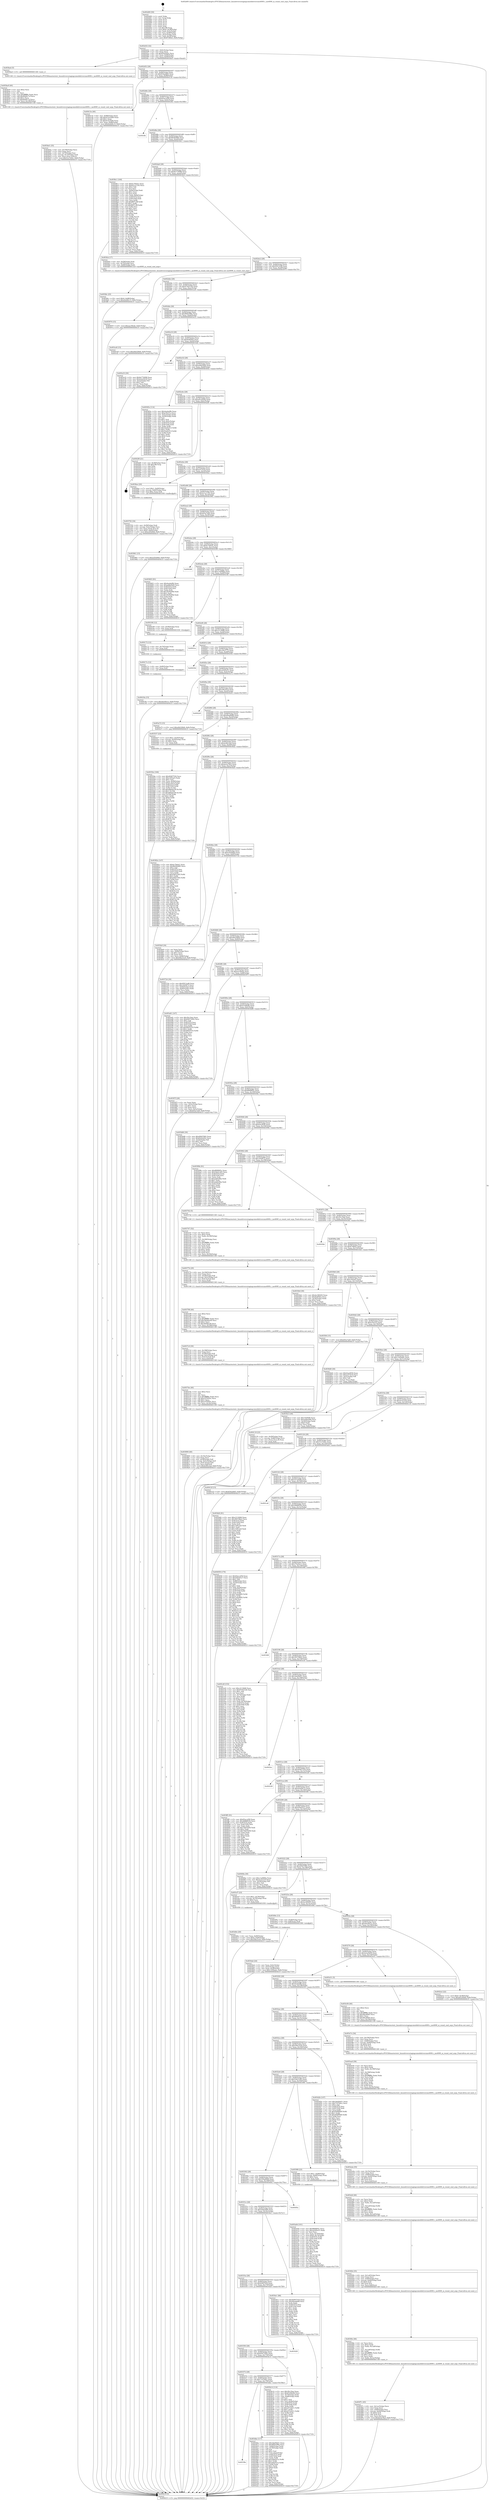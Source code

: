 digraph "0x402d00" {
  label = "0x402d00 (/mnt/c/Users/mathe/Desktop/tcc/POCII/binaries/extr_linuxdriversstagingcomedidriversme4000.c_me4000_ai_round_cmd_args_Final-ollvm.out::main(0))"
  labelloc = "t"
  node[shape=record]

  Entry [label="",width=0.3,height=0.3,shape=circle,fillcolor=black,style=filled]
  "0x402d32" [label="{
     0x402d32 [32]\l
     | [instrs]\l
     &nbsp;&nbsp;0x402d32 \<+6\>: mov -0x8c(%rbp),%eax\l
     &nbsp;&nbsp;0x402d38 \<+2\>: mov %eax,%ecx\l
     &nbsp;&nbsp;0x402d3a \<+6\>: sub $0x8242d20c,%ecx\l
     &nbsp;&nbsp;0x402d40 \<+6\>: mov %eax,-0x90(%rbp)\l
     &nbsp;&nbsp;0x402d46 \<+6\>: mov %ecx,-0x94(%rbp)\l
     &nbsp;&nbsp;0x402d4c \<+6\>: je 0000000000403ba4 \<main+0xea4\>\l
  }"]
  "0x403ba4" [label="{
     0x403ba4 [5]\l
     | [instrs]\l
     &nbsp;&nbsp;0x403ba4 \<+5\>: call 0000000000401160 \<next_i\>\l
     | [calls]\l
     &nbsp;&nbsp;0x401160 \{1\} (/mnt/c/Users/mathe/Desktop/tcc/POCII/binaries/extr_linuxdriversstagingcomedidriversme4000.c_me4000_ai_round_cmd_args_Final-ollvm.out::next_i)\l
  }"]
  "0x402d52" [label="{
     0x402d52 [28]\l
     | [instrs]\l
     &nbsp;&nbsp;0x402d52 \<+5\>: jmp 0000000000402d57 \<main+0x57\>\l
     &nbsp;&nbsp;0x402d57 \<+6\>: mov -0x90(%rbp),%eax\l
     &nbsp;&nbsp;0x402d5d \<+5\>: sub $0x834addb5,%eax\l
     &nbsp;&nbsp;0x402d62 \<+6\>: mov %eax,-0x98(%rbp)\l
     &nbsp;&nbsp;0x402d68 \<+6\>: je 000000000040413e \<main+0x143e\>\l
  }"]
  Exit [label="",width=0.3,height=0.3,shape=circle,fillcolor=black,style=filled,peripheries=2]
  "0x40413e" [label="{
     0x40413e [40]\l
     | [instrs]\l
     &nbsp;&nbsp;0x40413e \<+6\>: mov -0x88(%rbp),%eax\l
     &nbsp;&nbsp;0x404144 \<+5\>: add $0x415e24d0,%eax\l
     &nbsp;&nbsp;0x404149 \<+3\>: add $0x1,%eax\l
     &nbsp;&nbsp;0x40414c \<+5\>: sub $0x415e24d0,%eax\l
     &nbsp;&nbsp;0x404151 \<+6\>: mov %eax,-0x88(%rbp)\l
     &nbsp;&nbsp;0x404157 \<+10\>: movl $0x42d28c15,-0x8c(%rbp)\l
     &nbsp;&nbsp;0x404161 \<+5\>: jmp 0000000000404419 \<main+0x1719\>\l
  }"]
  "0x402d6e" [label="{
     0x402d6e [28]\l
     | [instrs]\l
     &nbsp;&nbsp;0x402d6e \<+5\>: jmp 0000000000402d73 \<main+0x73\>\l
     &nbsp;&nbsp;0x402d73 \<+6\>: mov -0x90(%rbp),%eax\l
     &nbsp;&nbsp;0x402d79 \<+5\>: sub $0x83accd58,%eax\l
     &nbsp;&nbsp;0x402d7e \<+6\>: mov %eax,-0x9c(%rbp)\l
     &nbsp;&nbsp;0x402d84 \<+6\>: je 00000000004043fb \<main+0x16fb\>\l
  }"]
  "0x40418a" [label="{
     0x40418a [15]\l
     | [instrs]\l
     &nbsp;&nbsp;0x40418a \<+10\>: movl $0x4dc00e1e,-0x8c(%rbp)\l
     &nbsp;&nbsp;0x404194 \<+5\>: jmp 0000000000404419 \<main+0x1719\>\l
  }"]
  "0x4043fb" [label="{
     0x4043fb\l
  }", style=dashed]
  "0x402d8a" [label="{
     0x402d8a [28]\l
     | [instrs]\l
     &nbsp;&nbsp;0x402d8a \<+5\>: jmp 0000000000402d8f \<main+0x8f\>\l
     &nbsp;&nbsp;0x402d8f \<+6\>: mov -0x90(%rbp),%eax\l
     &nbsp;&nbsp;0x402d95 \<+5\>: sub $0x8b562685,%eax\l
     &nbsp;&nbsp;0x402d9a \<+6\>: mov %eax,-0xa0(%rbp)\l
     &nbsp;&nbsp;0x402da0 \<+6\>: je 00000000004038c1 \<main+0xbc1\>\l
  }"]
  "0x40417e" [label="{
     0x40417e [12]\l
     | [instrs]\l
     &nbsp;&nbsp;0x40417e \<+4\>: mov -0x80(%rbp),%rax\l
     &nbsp;&nbsp;0x404182 \<+3\>: mov %rax,%rdi\l
     &nbsp;&nbsp;0x404185 \<+5\>: call 0000000000401030 \<free@plt\>\l
     | [calls]\l
     &nbsp;&nbsp;0x401030 \{1\} (unknown)\l
  }"]
  "0x4038c1" [label="{
     0x4038c1 [160]\l
     | [instrs]\l
     &nbsp;&nbsp;0x4038c1 \<+5\>: mov $0xbc7bfed1,%eax\l
     &nbsp;&nbsp;0x4038c6 \<+5\>: mov $0xb21a1193,%ecx\l
     &nbsp;&nbsp;0x4038cb \<+2\>: mov $0x1,%dl\l
     &nbsp;&nbsp;0x4038cd \<+2\>: xor %esi,%esi\l
     &nbsp;&nbsp;0x4038cf \<+3\>: mov -0x64(%rbp),%edi\l
     &nbsp;&nbsp;0x4038d2 \<+3\>: sub $0x1,%esi\l
     &nbsp;&nbsp;0x4038d5 \<+2\>: sub %esi,%edi\l
     &nbsp;&nbsp;0x4038d7 \<+3\>: mov %edi,-0x64(%rbp)\l
     &nbsp;&nbsp;0x4038da \<+7\>: mov 0x407074,%esi\l
     &nbsp;&nbsp;0x4038e1 \<+7\>: mov 0x407058,%edi\l
     &nbsp;&nbsp;0x4038e8 \<+3\>: mov %esi,%r8d\l
     &nbsp;&nbsp;0x4038eb \<+7\>: add $0xf697c3ff,%r8d\l
     &nbsp;&nbsp;0x4038f2 \<+4\>: sub $0x1,%r8d\l
     &nbsp;&nbsp;0x4038f6 \<+7\>: sub $0xf697c3ff,%r8d\l
     &nbsp;&nbsp;0x4038fd \<+4\>: imul %r8d,%esi\l
     &nbsp;&nbsp;0x403901 \<+3\>: and $0x1,%esi\l
     &nbsp;&nbsp;0x403904 \<+3\>: cmp $0x0,%esi\l
     &nbsp;&nbsp;0x403907 \<+4\>: sete %r9b\l
     &nbsp;&nbsp;0x40390b \<+3\>: cmp $0xa,%edi\l
     &nbsp;&nbsp;0x40390e \<+4\>: setl %r10b\l
     &nbsp;&nbsp;0x403912 \<+3\>: mov %r9b,%r11b\l
     &nbsp;&nbsp;0x403915 \<+4\>: xor $0xff,%r11b\l
     &nbsp;&nbsp;0x403919 \<+3\>: mov %r10b,%bl\l
     &nbsp;&nbsp;0x40391c \<+3\>: xor $0xff,%bl\l
     &nbsp;&nbsp;0x40391f \<+3\>: xor $0x0,%dl\l
     &nbsp;&nbsp;0x403922 \<+3\>: mov %r11b,%r14b\l
     &nbsp;&nbsp;0x403925 \<+4\>: and $0x0,%r14b\l
     &nbsp;&nbsp;0x403929 \<+3\>: and %dl,%r9b\l
     &nbsp;&nbsp;0x40392c \<+3\>: mov %bl,%r15b\l
     &nbsp;&nbsp;0x40392f \<+4\>: and $0x0,%r15b\l
     &nbsp;&nbsp;0x403933 \<+3\>: and %dl,%r10b\l
     &nbsp;&nbsp;0x403936 \<+3\>: or %r9b,%r14b\l
     &nbsp;&nbsp;0x403939 \<+3\>: or %r10b,%r15b\l
     &nbsp;&nbsp;0x40393c \<+3\>: xor %r15b,%r14b\l
     &nbsp;&nbsp;0x40393f \<+3\>: or %bl,%r11b\l
     &nbsp;&nbsp;0x403942 \<+4\>: xor $0xff,%r11b\l
     &nbsp;&nbsp;0x403946 \<+3\>: or $0x0,%dl\l
     &nbsp;&nbsp;0x403949 \<+3\>: and %dl,%r11b\l
     &nbsp;&nbsp;0x40394c \<+3\>: or %r11b,%r14b\l
     &nbsp;&nbsp;0x40394f \<+4\>: test $0x1,%r14b\l
     &nbsp;&nbsp;0x403953 \<+3\>: cmovne %ecx,%eax\l
     &nbsp;&nbsp;0x403956 \<+6\>: mov %eax,-0x8c(%rbp)\l
     &nbsp;&nbsp;0x40395c \<+5\>: jmp 0000000000404419 \<main+0x1719\>\l
  }"]
  "0x402da6" [label="{
     0x402da6 [28]\l
     | [instrs]\l
     &nbsp;&nbsp;0x402da6 \<+5\>: jmp 0000000000402dab \<main+0xab\>\l
     &nbsp;&nbsp;0x402dab \<+6\>: mov -0x90(%rbp),%eax\l
     &nbsp;&nbsp;0x402db1 \<+5\>: sub $0x8e774098,%eax\l
     &nbsp;&nbsp;0x402db6 \<+6\>: mov %eax,-0xa4(%rbp)\l
     &nbsp;&nbsp;0x402dbc \<+6\>: je 0000000000403fcb \<main+0x12cb\>\l
  }"]
  "0x404172" [label="{
     0x404172 [12]\l
     | [instrs]\l
     &nbsp;&nbsp;0x404172 \<+4\>: mov -0x70(%rbp),%rax\l
     &nbsp;&nbsp;0x404176 \<+3\>: mov %rax,%rdi\l
     &nbsp;&nbsp;0x404179 \<+5\>: call 0000000000401030 \<free@plt\>\l
     | [calls]\l
     &nbsp;&nbsp;0x401030 \{1\} (unknown)\l
  }"]
  "0x403fcb" [label="{
     0x403fcb [17]\l
     | [instrs]\l
     &nbsp;&nbsp;0x403fcb \<+4\>: mov -0x58(%rbp),%rdi\l
     &nbsp;&nbsp;0x403fcf \<+4\>: mov -0x70(%rbp),%rsi\l
     &nbsp;&nbsp;0x403fd3 \<+4\>: mov -0x80(%rbp),%rdx\l
     &nbsp;&nbsp;0x403fd7 \<+5\>: call 00000000004013c0 \<me4000_ai_round_cmd_args\>\l
     | [calls]\l
     &nbsp;&nbsp;0x4013c0 \{1\} (/mnt/c/Users/mathe/Desktop/tcc/POCII/binaries/extr_linuxdriversstagingcomedidriversme4000.c_me4000_ai_round_cmd_args_Final-ollvm.out::me4000_ai_round_cmd_args)\l
  }"]
  "0x402dc2" [label="{
     0x402dc2 [28]\l
     | [instrs]\l
     &nbsp;&nbsp;0x402dc2 \<+5\>: jmp 0000000000402dc7 \<main+0xc7\>\l
     &nbsp;&nbsp;0x402dc7 \<+6\>: mov -0x90(%rbp),%eax\l
     &nbsp;&nbsp;0x402dcd \<+5\>: sub $0x95f13c68,%eax\l
     &nbsp;&nbsp;0x402dd2 \<+6\>: mov %eax,-0xa8(%rbp)\l
     &nbsp;&nbsp;0x402dd8 \<+6\>: je 0000000000403970 \<main+0xc70\>\l
  }"]
  "0x40412f" [label="{
     0x40412f [15]\l
     | [instrs]\l
     &nbsp;&nbsp;0x40412f \<+10\>: movl $0x834addb5,-0x8c(%rbp)\l
     &nbsp;&nbsp;0x404139 \<+5\>: jmp 0000000000404419 \<main+0x1719\>\l
  }"]
  "0x403970" [label="{
     0x403970 [15]\l
     | [instrs]\l
     &nbsp;&nbsp;0x403970 \<+10\>: movl $0xeac59ede,-0x8c(%rbp)\l
     &nbsp;&nbsp;0x40397a \<+5\>: jmp 0000000000404419 \<main+0x1719\>\l
  }"]
  "0x402dde" [label="{
     0x402dde [28]\l
     | [instrs]\l
     &nbsp;&nbsp;0x402dde \<+5\>: jmp 0000000000402de3 \<main+0xe3\>\l
     &nbsp;&nbsp;0x402de3 \<+6\>: mov -0x90(%rbp),%eax\l
     &nbsp;&nbsp;0x402de9 \<+5\>: sub $0x97443140,%eax\l
     &nbsp;&nbsp;0x402dee \<+6\>: mov %eax,-0xac(%rbp)\l
     &nbsp;&nbsp;0x402df4 \<+6\>: je 0000000000403ce8 \<main+0xfe8\>\l
  }"]
  "0x403fdc" [label="{
     0x403fdc [25]\l
     | [instrs]\l
     &nbsp;&nbsp;0x403fdc \<+10\>: movl $0x0,-0x88(%rbp)\l
     &nbsp;&nbsp;0x403fe6 \<+10\>: movl $0x42d28c15,-0x8c(%rbp)\l
     &nbsp;&nbsp;0x403ff0 \<+5\>: jmp 0000000000404419 \<main+0x1719\>\l
  }"]
  "0x403ce8" [label="{
     0x403ce8 [15]\l
     | [instrs]\l
     &nbsp;&nbsp;0x403ce8 \<+10\>: movl $0xe6b328d4,-0x8c(%rbp)\l
     &nbsp;&nbsp;0x403cf2 \<+5\>: jmp 0000000000404419 \<main+0x1719\>\l
  }"]
  "0x402dfa" [label="{
     0x402dfa [28]\l
     | [instrs]\l
     &nbsp;&nbsp;0x402dfa \<+5\>: jmp 0000000000402dff \<main+0xff\>\l
     &nbsp;&nbsp;0x402dff \<+6\>: mov -0x90(%rbp),%eax\l
     &nbsp;&nbsp;0x402e05 \<+5\>: sub $0x985b396e,%eax\l
     &nbsp;&nbsp;0x402e0a \<+6\>: mov %eax,-0xb0(%rbp)\l
     &nbsp;&nbsp;0x402e10 \<+6\>: je 0000000000403e33 \<main+0x1133\>\l
  }"]
  "0x403f7c" [label="{
     0x403f7c [45]\l
     | [instrs]\l
     &nbsp;&nbsp;0x403f7c \<+6\>: mov -0x1ac(%rbp),%ecx\l
     &nbsp;&nbsp;0x403f82 \<+3\>: imul %eax,%ecx\l
     &nbsp;&nbsp;0x403f85 \<+4\>: mov -0x80(%rbp),%rsi\l
     &nbsp;&nbsp;0x403f89 \<+7\>: movslq -0x84(%rbp),%rdi\l
     &nbsp;&nbsp;0x403f90 \<+4\>: shl $0x4,%rdi\l
     &nbsp;&nbsp;0x403f94 \<+3\>: add %rdi,%rsi\l
     &nbsp;&nbsp;0x403f97 \<+3\>: mov %ecx,0xc(%rsi)\l
     &nbsp;&nbsp;0x403f9a \<+10\>: movl $0xde3a78a3,-0x8c(%rbp)\l
     &nbsp;&nbsp;0x403fa4 \<+5\>: jmp 0000000000404419 \<main+0x1719\>\l
  }"]
  "0x403e33" [label="{
     0x403e33 [30]\l
     | [instrs]\l
     &nbsp;&nbsp;0x403e33 \<+5\>: mov $0x8e774098,%eax\l
     &nbsp;&nbsp;0x403e38 \<+5\>: mov $0x4e2a5b30,%ecx\l
     &nbsp;&nbsp;0x403e3d \<+3\>: mov -0x2a(%rbp),%dl\l
     &nbsp;&nbsp;0x403e40 \<+3\>: test $0x1,%dl\l
     &nbsp;&nbsp;0x403e43 \<+3\>: cmovne %ecx,%eax\l
     &nbsp;&nbsp;0x403e46 \<+6\>: mov %eax,-0x8c(%rbp)\l
     &nbsp;&nbsp;0x403e4c \<+5\>: jmp 0000000000404419 \<main+0x1719\>\l
  }"]
  "0x402e16" [label="{
     0x402e16 [28]\l
     | [instrs]\l
     &nbsp;&nbsp;0x402e16 \<+5\>: jmp 0000000000402e1b \<main+0x11b\>\l
     &nbsp;&nbsp;0x402e1b \<+6\>: mov -0x90(%rbp),%eax\l
     &nbsp;&nbsp;0x402e21 \<+5\>: sub $0x9e4f5fee,%eax\l
     &nbsp;&nbsp;0x402e26 \<+6\>: mov %eax,-0xb4(%rbp)\l
     &nbsp;&nbsp;0x402e2c \<+6\>: je 00000000004033d2 \<main+0x6d2\>\l
  }"]
  "0x403f4e" [label="{
     0x403f4e [46]\l
     | [instrs]\l
     &nbsp;&nbsp;0x403f4e \<+2\>: xor %ecx,%ecx\l
     &nbsp;&nbsp;0x403f50 \<+5\>: mov $0x2,%edx\l
     &nbsp;&nbsp;0x403f55 \<+6\>: mov %edx,-0x1a8(%rbp)\l
     &nbsp;&nbsp;0x403f5b \<+1\>: cltd\l
     &nbsp;&nbsp;0x403f5c \<+7\>: mov -0x1a8(%rbp),%r8d\l
     &nbsp;&nbsp;0x403f63 \<+3\>: idiv %r8d\l
     &nbsp;&nbsp;0x403f66 \<+6\>: imul $0xfffffffe,%edx,%edx\l
     &nbsp;&nbsp;0x403f6c \<+3\>: sub $0x1,%ecx\l
     &nbsp;&nbsp;0x403f6f \<+2\>: sub %ecx,%edx\l
     &nbsp;&nbsp;0x403f71 \<+6\>: mov %edx,-0x1ac(%rbp)\l
     &nbsp;&nbsp;0x403f77 \<+5\>: call 0000000000401160 \<next_i\>\l
     | [calls]\l
     &nbsp;&nbsp;0x401160 \{1\} (/mnt/c/Users/mathe/Desktop/tcc/POCII/binaries/extr_linuxdriversstagingcomedidriversme4000.c_me4000_ai_round_cmd_args_Final-ollvm.out::next_i)\l
  }"]
  "0x4033d2" [label="{
     0x4033d2\l
  }", style=dashed]
  "0x402e32" [label="{
     0x402e32 [28]\l
     | [instrs]\l
     &nbsp;&nbsp;0x402e32 \<+5\>: jmp 0000000000402e37 \<main+0x137\>\l
     &nbsp;&nbsp;0x402e37 \<+6\>: mov -0x90(%rbp),%eax\l
     &nbsp;&nbsp;0x402e3d \<+5\>: sub $0xa44b30d4,%eax\l
     &nbsp;&nbsp;0x402e42 \<+6\>: mov %eax,-0xb8(%rbp)\l
     &nbsp;&nbsp;0x402e48 \<+6\>: je 000000000040365e \<main+0x95e\>\l
  }"]
  "0x403f2b" [label="{
     0x403f2b [35]\l
     | [instrs]\l
     &nbsp;&nbsp;0x403f2b \<+6\>: mov -0x1a4(%rbp),%ecx\l
     &nbsp;&nbsp;0x403f31 \<+3\>: imul %eax,%ecx\l
     &nbsp;&nbsp;0x403f34 \<+4\>: mov -0x80(%rbp),%rsi\l
     &nbsp;&nbsp;0x403f38 \<+7\>: movslq -0x84(%rbp),%rdi\l
     &nbsp;&nbsp;0x403f3f \<+4\>: shl $0x4,%rdi\l
     &nbsp;&nbsp;0x403f43 \<+3\>: add %rdi,%rsi\l
     &nbsp;&nbsp;0x403f46 \<+3\>: mov %ecx,0x8(%rsi)\l
     &nbsp;&nbsp;0x403f49 \<+5\>: call 0000000000401160 \<next_i\>\l
     | [calls]\l
     &nbsp;&nbsp;0x401160 \{1\} (/mnt/c/Users/mathe/Desktop/tcc/POCII/binaries/extr_linuxdriversstagingcomedidriversme4000.c_me4000_ai_round_cmd_args_Final-ollvm.out::next_i)\l
  }"]
  "0x40365e" [label="{
     0x40365e [114]\l
     | [instrs]\l
     &nbsp;&nbsp;0x40365e \<+5\>: mov $0x4ea4a0fb,%eax\l
     &nbsp;&nbsp;0x403663 \<+5\>: mov $0xe35e31a,%ecx\l
     &nbsp;&nbsp;0x403668 \<+3\>: mov -0x5c(%rbp),%edx\l
     &nbsp;&nbsp;0x40366b \<+3\>: cmp -0x50(%rbp),%edx\l
     &nbsp;&nbsp;0x40366e \<+4\>: setl %sil\l
     &nbsp;&nbsp;0x403672 \<+4\>: and $0x1,%sil\l
     &nbsp;&nbsp;0x403676 \<+4\>: mov %sil,-0x2c(%rbp)\l
     &nbsp;&nbsp;0x40367a \<+7\>: mov 0x407074,%edx\l
     &nbsp;&nbsp;0x403681 \<+7\>: mov 0x407058,%edi\l
     &nbsp;&nbsp;0x403688 \<+3\>: mov %edx,%r8d\l
     &nbsp;&nbsp;0x40368b \<+7\>: add $0x52a0e513,%r8d\l
     &nbsp;&nbsp;0x403692 \<+4\>: sub $0x1,%r8d\l
     &nbsp;&nbsp;0x403696 \<+7\>: sub $0x52a0e513,%r8d\l
     &nbsp;&nbsp;0x40369d \<+4\>: imul %r8d,%edx\l
     &nbsp;&nbsp;0x4036a1 \<+3\>: and $0x1,%edx\l
     &nbsp;&nbsp;0x4036a4 \<+3\>: cmp $0x0,%edx\l
     &nbsp;&nbsp;0x4036a7 \<+4\>: sete %sil\l
     &nbsp;&nbsp;0x4036ab \<+3\>: cmp $0xa,%edi\l
     &nbsp;&nbsp;0x4036ae \<+4\>: setl %r9b\l
     &nbsp;&nbsp;0x4036b2 \<+3\>: mov %sil,%r10b\l
     &nbsp;&nbsp;0x4036b5 \<+3\>: and %r9b,%r10b\l
     &nbsp;&nbsp;0x4036b8 \<+3\>: xor %r9b,%sil\l
     &nbsp;&nbsp;0x4036bb \<+3\>: or %sil,%r10b\l
     &nbsp;&nbsp;0x4036be \<+4\>: test $0x1,%r10b\l
     &nbsp;&nbsp;0x4036c2 \<+3\>: cmovne %ecx,%eax\l
     &nbsp;&nbsp;0x4036c5 \<+6\>: mov %eax,-0x8c(%rbp)\l
     &nbsp;&nbsp;0x4036cb \<+5\>: jmp 0000000000404419 \<main+0x1719\>\l
  }"]
  "0x402e4e" [label="{
     0x402e4e [28]\l
     | [instrs]\l
     &nbsp;&nbsp;0x402e4e \<+5\>: jmp 0000000000402e53 \<main+0x153\>\l
     &nbsp;&nbsp;0x402e53 \<+6\>: mov -0x90(%rbp),%eax\l
     &nbsp;&nbsp;0x402e59 \<+5\>: sub $0xa81e926d,%eax\l
     &nbsp;&nbsp;0x402e5e \<+6\>: mov %eax,-0xbc(%rbp)\l
     &nbsp;&nbsp;0x402e64 \<+6\>: je 00000000004042f8 \<main+0x15f8\>\l
  }"]
  "0x403efd" [label="{
     0x403efd [46]\l
     | [instrs]\l
     &nbsp;&nbsp;0x403efd \<+2\>: xor %ecx,%ecx\l
     &nbsp;&nbsp;0x403eff \<+5\>: mov $0x2,%edx\l
     &nbsp;&nbsp;0x403f04 \<+6\>: mov %edx,-0x1a0(%rbp)\l
     &nbsp;&nbsp;0x403f0a \<+1\>: cltd\l
     &nbsp;&nbsp;0x403f0b \<+7\>: mov -0x1a0(%rbp),%r8d\l
     &nbsp;&nbsp;0x403f12 \<+3\>: idiv %r8d\l
     &nbsp;&nbsp;0x403f15 \<+6\>: imul $0xfffffffe,%edx,%edx\l
     &nbsp;&nbsp;0x403f1b \<+3\>: sub $0x1,%ecx\l
     &nbsp;&nbsp;0x403f1e \<+2\>: sub %ecx,%edx\l
     &nbsp;&nbsp;0x403f20 \<+6\>: mov %edx,-0x1a4(%rbp)\l
     &nbsp;&nbsp;0x403f26 \<+5\>: call 0000000000401160 \<next_i\>\l
     | [calls]\l
     &nbsp;&nbsp;0x401160 \{1\} (/mnt/c/Users/mathe/Desktop/tcc/POCII/binaries/extr_linuxdriversstagingcomedidriversme4000.c_me4000_ai_round_cmd_args_Final-ollvm.out::next_i)\l
  }"]
  "0x4042f8" [label="{
     0x4042f8 [21]\l
     | [instrs]\l
     &nbsp;&nbsp;0x4042f8 \<+3\>: mov -0x38(%rbp),%eax\l
     &nbsp;&nbsp;0x4042fb \<+7\>: add $0x188,%rsp\l
     &nbsp;&nbsp;0x404302 \<+1\>: pop %rbx\l
     &nbsp;&nbsp;0x404303 \<+2\>: pop %r12\l
     &nbsp;&nbsp;0x404305 \<+2\>: pop %r13\l
     &nbsp;&nbsp;0x404307 \<+2\>: pop %r14\l
     &nbsp;&nbsp;0x404309 \<+2\>: pop %r15\l
     &nbsp;&nbsp;0x40430b \<+1\>: pop %rbp\l
     &nbsp;&nbsp;0x40430c \<+1\>: ret\l
  }"]
  "0x402e6a" [label="{
     0x402e6a [28]\l
     | [instrs]\l
     &nbsp;&nbsp;0x402e6a \<+5\>: jmp 0000000000402e6f \<main+0x16f\>\l
     &nbsp;&nbsp;0x402e6f \<+6\>: mov -0x90(%rbp),%eax\l
     &nbsp;&nbsp;0x402e75 \<+5\>: sub $0xacf732c6,%eax\l
     &nbsp;&nbsp;0x402e7a \<+6\>: mov %eax,-0xc0(%rbp)\l
     &nbsp;&nbsp;0x402e80 \<+6\>: je 00000000004036ee \<main+0x9ee\>\l
  }"]
  "0x403eda" [label="{
     0x403eda [35]\l
     | [instrs]\l
     &nbsp;&nbsp;0x403eda \<+6\>: mov -0x19c(%rbp),%ecx\l
     &nbsp;&nbsp;0x403ee0 \<+3\>: imul %eax,%ecx\l
     &nbsp;&nbsp;0x403ee3 \<+4\>: mov -0x80(%rbp),%rsi\l
     &nbsp;&nbsp;0x403ee7 \<+7\>: movslq -0x84(%rbp),%rdi\l
     &nbsp;&nbsp;0x403eee \<+4\>: shl $0x4,%rdi\l
     &nbsp;&nbsp;0x403ef2 \<+3\>: add %rdi,%rsi\l
     &nbsp;&nbsp;0x403ef5 \<+3\>: mov %ecx,0x4(%rsi)\l
     &nbsp;&nbsp;0x403ef8 \<+5\>: call 0000000000401160 \<next_i\>\l
     | [calls]\l
     &nbsp;&nbsp;0x401160 \{1\} (/mnt/c/Users/mathe/Desktop/tcc/POCII/binaries/extr_linuxdriversstagingcomedidriversme4000.c_me4000_ai_round_cmd_args_Final-ollvm.out::next_i)\l
  }"]
  "0x4036ee" [label="{
     0x4036ee [20]\l
     | [instrs]\l
     &nbsp;&nbsp;0x4036ee \<+7\>: movl $0x1,-0x60(%rbp)\l
     &nbsp;&nbsp;0x4036f5 \<+4\>: movslq -0x60(%rbp),%rax\l
     &nbsp;&nbsp;0x4036f9 \<+4\>: imul $0xc,%rax,%rdi\l
     &nbsp;&nbsp;0x4036fd \<+5\>: call 0000000000401050 \<malloc@plt\>\l
     | [calls]\l
     &nbsp;&nbsp;0x401050 \{1\} (unknown)\l
  }"]
  "0x402e86" [label="{
     0x402e86 [28]\l
     | [instrs]\l
     &nbsp;&nbsp;0x402e86 \<+5\>: jmp 0000000000402e8b \<main+0x18b\>\l
     &nbsp;&nbsp;0x402e8b \<+6\>: mov -0x90(%rbp),%eax\l
     &nbsp;&nbsp;0x402e91 \<+5\>: sub $0xb21a1193,%eax\l
     &nbsp;&nbsp;0x402e96 \<+6\>: mov %eax,-0xc4(%rbp)\l
     &nbsp;&nbsp;0x402e9c \<+6\>: je 0000000000403961 \<main+0xc61\>\l
  }"]
  "0x403ea0" [label="{
     0x403ea0 [58]\l
     | [instrs]\l
     &nbsp;&nbsp;0x403ea0 \<+2\>: xor %ecx,%ecx\l
     &nbsp;&nbsp;0x403ea2 \<+5\>: mov $0x2,%edx\l
     &nbsp;&nbsp;0x403ea7 \<+6\>: mov %edx,-0x198(%rbp)\l
     &nbsp;&nbsp;0x403ead \<+1\>: cltd\l
     &nbsp;&nbsp;0x403eae \<+7\>: mov -0x198(%rbp),%r8d\l
     &nbsp;&nbsp;0x403eb5 \<+3\>: idiv %r8d\l
     &nbsp;&nbsp;0x403eb8 \<+6\>: imul $0xfffffffe,%edx,%edx\l
     &nbsp;&nbsp;0x403ebe \<+3\>: mov %ecx,%r9d\l
     &nbsp;&nbsp;0x403ec1 \<+3\>: sub %edx,%r9d\l
     &nbsp;&nbsp;0x403ec4 \<+2\>: mov %ecx,%edx\l
     &nbsp;&nbsp;0x403ec6 \<+3\>: sub $0x1,%edx\l
     &nbsp;&nbsp;0x403ec9 \<+3\>: add %edx,%r9d\l
     &nbsp;&nbsp;0x403ecc \<+3\>: sub %r9d,%ecx\l
     &nbsp;&nbsp;0x403ecf \<+6\>: mov %ecx,-0x19c(%rbp)\l
     &nbsp;&nbsp;0x403ed5 \<+5\>: call 0000000000401160 \<next_i\>\l
     | [calls]\l
     &nbsp;&nbsp;0x401160 \{1\} (/mnt/c/Users/mathe/Desktop/tcc/POCII/binaries/extr_linuxdriversstagingcomedidriversme4000.c_me4000_ai_round_cmd_args_Final-ollvm.out::next_i)\l
  }"]
  "0x403961" [label="{
     0x403961 [15]\l
     | [instrs]\l
     &nbsp;&nbsp;0x403961 \<+10\>: movl $0xe2f3d46d,-0x8c(%rbp)\l
     &nbsp;&nbsp;0x40396b \<+5\>: jmp 0000000000404419 \<main+0x1719\>\l
  }"]
  "0x402ea2" [label="{
     0x402ea2 [28]\l
     | [instrs]\l
     &nbsp;&nbsp;0x402ea2 \<+5\>: jmp 0000000000402ea7 \<main+0x1a7\>\l
     &nbsp;&nbsp;0x402ea7 \<+6\>: mov -0x90(%rbp),%eax\l
     &nbsp;&nbsp;0x402ead \<+5\>: sub $0xb93a7ab9,%eax\l
     &nbsp;&nbsp;0x402eb2 \<+6\>: mov %eax,-0xc8(%rbp)\l
     &nbsp;&nbsp;0x402eb8 \<+6\>: je 0000000000403603 \<main+0x903\>\l
  }"]
  "0x403e7e" [label="{
     0x403e7e [34]\l
     | [instrs]\l
     &nbsp;&nbsp;0x403e7e \<+6\>: mov -0x194(%rbp),%ecx\l
     &nbsp;&nbsp;0x403e84 \<+3\>: imul %eax,%ecx\l
     &nbsp;&nbsp;0x403e87 \<+4\>: mov -0x80(%rbp),%rsi\l
     &nbsp;&nbsp;0x403e8b \<+7\>: movslq -0x84(%rbp),%rdi\l
     &nbsp;&nbsp;0x403e92 \<+4\>: shl $0x4,%rdi\l
     &nbsp;&nbsp;0x403e96 \<+3\>: add %rdi,%rsi\l
     &nbsp;&nbsp;0x403e99 \<+2\>: mov %ecx,(%rsi)\l
     &nbsp;&nbsp;0x403e9b \<+5\>: call 0000000000401160 \<next_i\>\l
     | [calls]\l
     &nbsp;&nbsp;0x401160 \{1\} (/mnt/c/Users/mathe/Desktop/tcc/POCII/binaries/extr_linuxdriversstagingcomedidriversme4000.c_me4000_ai_round_cmd_args_Final-ollvm.out::next_i)\l
  }"]
  "0x403603" [label="{
     0x403603 [91]\l
     | [instrs]\l
     &nbsp;&nbsp;0x403603 \<+5\>: mov $0x4ea4a0fb,%eax\l
     &nbsp;&nbsp;0x403608 \<+5\>: mov $0xa44b30d4,%ecx\l
     &nbsp;&nbsp;0x40360d \<+7\>: mov 0x407074,%edx\l
     &nbsp;&nbsp;0x403614 \<+7\>: mov 0x407058,%esi\l
     &nbsp;&nbsp;0x40361b \<+2\>: mov %edx,%edi\l
     &nbsp;&nbsp;0x40361d \<+6\>: add $0x3039a99d,%edi\l
     &nbsp;&nbsp;0x403623 \<+3\>: sub $0x1,%edi\l
     &nbsp;&nbsp;0x403626 \<+6\>: sub $0x3039a99d,%edi\l
     &nbsp;&nbsp;0x40362c \<+3\>: imul %edi,%edx\l
     &nbsp;&nbsp;0x40362f \<+3\>: and $0x1,%edx\l
     &nbsp;&nbsp;0x403632 \<+3\>: cmp $0x0,%edx\l
     &nbsp;&nbsp;0x403635 \<+4\>: sete %r8b\l
     &nbsp;&nbsp;0x403639 \<+3\>: cmp $0xa,%esi\l
     &nbsp;&nbsp;0x40363c \<+4\>: setl %r9b\l
     &nbsp;&nbsp;0x403640 \<+3\>: mov %r8b,%r10b\l
     &nbsp;&nbsp;0x403643 \<+3\>: and %r9b,%r10b\l
     &nbsp;&nbsp;0x403646 \<+3\>: xor %r9b,%r8b\l
     &nbsp;&nbsp;0x403649 \<+3\>: or %r8b,%r10b\l
     &nbsp;&nbsp;0x40364c \<+4\>: test $0x1,%r10b\l
     &nbsp;&nbsp;0x403650 \<+3\>: cmovne %ecx,%eax\l
     &nbsp;&nbsp;0x403653 \<+6\>: mov %eax,-0x8c(%rbp)\l
     &nbsp;&nbsp;0x403659 \<+5\>: jmp 0000000000404419 \<main+0x1719\>\l
  }"]
  "0x402ebe" [label="{
     0x402ebe [28]\l
     | [instrs]\l
     &nbsp;&nbsp;0x402ebe \<+5\>: jmp 0000000000402ec3 \<main+0x1c3\>\l
     &nbsp;&nbsp;0x402ec3 \<+6\>: mov -0x90(%rbp),%eax\l
     &nbsp;&nbsp;0x402ec9 \<+5\>: sub $0xbc7bfed1,%eax\l
     &nbsp;&nbsp;0x402ece \<+6\>: mov %eax,-0xcc(%rbp)\l
     &nbsp;&nbsp;0x402ed4 \<+6\>: je 0000000000404368 \<main+0x1668\>\l
  }"]
  "0x403e56" [label="{
     0x403e56 [40]\l
     | [instrs]\l
     &nbsp;&nbsp;0x403e56 \<+5\>: mov $0x2,%ecx\l
     &nbsp;&nbsp;0x403e5b \<+1\>: cltd\l
     &nbsp;&nbsp;0x403e5c \<+2\>: idiv %ecx\l
     &nbsp;&nbsp;0x403e5e \<+6\>: imul $0xfffffffe,%edx,%ecx\l
     &nbsp;&nbsp;0x403e64 \<+6\>: sub $0x48cd0fd5,%ecx\l
     &nbsp;&nbsp;0x403e6a \<+3\>: add $0x1,%ecx\l
     &nbsp;&nbsp;0x403e6d \<+6\>: add $0x48cd0fd5,%ecx\l
     &nbsp;&nbsp;0x403e73 \<+6\>: mov %ecx,-0x194(%rbp)\l
     &nbsp;&nbsp;0x403e79 \<+5\>: call 0000000000401160 \<next_i\>\l
     | [calls]\l
     &nbsp;&nbsp;0x401160 \{1\} (/mnt/c/Users/mathe/Desktop/tcc/POCII/binaries/extr_linuxdriversstagingcomedidriversme4000.c_me4000_ai_round_cmd_args_Final-ollvm.out::next_i)\l
  }"]
  "0x404368" [label="{
     0x404368\l
  }", style=dashed]
  "0x402eda" [label="{
     0x402eda [28]\l
     | [instrs]\l
     &nbsp;&nbsp;0x402eda \<+5\>: jmp 0000000000402edf \<main+0x1df\>\l
     &nbsp;&nbsp;0x402edf \<+6\>: mov -0x90(%rbp),%eax\l
     &nbsp;&nbsp;0x402ee5 \<+5\>: sub $0xc1a0966a,%eax\l
     &nbsp;&nbsp;0x402eea \<+6\>: mov %eax,-0xd0(%rbp)\l
     &nbsp;&nbsp;0x402ef0 \<+6\>: je 0000000000404166 \<main+0x1466\>\l
  }"]
  "0x40338e" [label="{
     0x40338e\l
  }", style=dashed]
  "0x404166" [label="{
     0x404166 [12]\l
     | [instrs]\l
     &nbsp;&nbsp;0x404166 \<+4\>: mov -0x58(%rbp),%rax\l
     &nbsp;&nbsp;0x40416a \<+3\>: mov %rax,%rdi\l
     &nbsp;&nbsp;0x40416d \<+5\>: call 0000000000401030 \<free@plt\>\l
     | [calls]\l
     &nbsp;&nbsp;0x401030 \{1\} (unknown)\l
  }"]
  "0x402ef6" [label="{
     0x402ef6 [28]\l
     | [instrs]\l
     &nbsp;&nbsp;0x402ef6 \<+5\>: jmp 0000000000402efb \<main+0x1fb\>\l
     &nbsp;&nbsp;0x402efb \<+6\>: mov -0x90(%rbp),%eax\l
     &nbsp;&nbsp;0x402f01 \<+5\>: sub $0xc2116fd6,%eax\l
     &nbsp;&nbsp;0x402f06 \<+6\>: mov %eax,-0xd4(%rbp)\l
     &nbsp;&nbsp;0x402f0c \<+6\>: je 00000000004043ca \<main+0x16ca\>\l
  }"]
  "0x403dbe" [label="{
     0x403dbe [117]\l
     | [instrs]\l
     &nbsp;&nbsp;0x403dbe \<+5\>: mov $0x3de00d21,%eax\l
     &nbsp;&nbsp;0x403dc3 \<+5\>: mov $0x985b396e,%ecx\l
     &nbsp;&nbsp;0x403dc8 \<+6\>: mov -0x84(%rbp),%edx\l
     &nbsp;&nbsp;0x403dce \<+3\>: cmp -0x78(%rbp),%edx\l
     &nbsp;&nbsp;0x403dd1 \<+4\>: setl %sil\l
     &nbsp;&nbsp;0x403dd5 \<+4\>: and $0x1,%sil\l
     &nbsp;&nbsp;0x403dd9 \<+4\>: mov %sil,-0x2a(%rbp)\l
     &nbsp;&nbsp;0x403ddd \<+7\>: mov 0x407074,%edx\l
     &nbsp;&nbsp;0x403de4 \<+7\>: mov 0x407058,%edi\l
     &nbsp;&nbsp;0x403deb \<+3\>: mov %edx,%r8d\l
     &nbsp;&nbsp;0x403dee \<+7\>: add $0x2dde021a,%r8d\l
     &nbsp;&nbsp;0x403df5 \<+4\>: sub $0x1,%r8d\l
     &nbsp;&nbsp;0x403df9 \<+7\>: sub $0x2dde021a,%r8d\l
     &nbsp;&nbsp;0x403e00 \<+4\>: imul %r8d,%edx\l
     &nbsp;&nbsp;0x403e04 \<+3\>: and $0x1,%edx\l
     &nbsp;&nbsp;0x403e07 \<+3\>: cmp $0x0,%edx\l
     &nbsp;&nbsp;0x403e0a \<+4\>: sete %sil\l
     &nbsp;&nbsp;0x403e0e \<+3\>: cmp $0xa,%edi\l
     &nbsp;&nbsp;0x403e11 \<+4\>: setl %r9b\l
     &nbsp;&nbsp;0x403e15 \<+3\>: mov %sil,%r10b\l
     &nbsp;&nbsp;0x403e18 \<+3\>: and %r9b,%r10b\l
     &nbsp;&nbsp;0x403e1b \<+3\>: xor %r9b,%sil\l
     &nbsp;&nbsp;0x403e1e \<+3\>: or %sil,%r10b\l
     &nbsp;&nbsp;0x403e21 \<+4\>: test $0x1,%r10b\l
     &nbsp;&nbsp;0x403e25 \<+3\>: cmovne %ecx,%eax\l
     &nbsp;&nbsp;0x403e28 \<+6\>: mov %eax,-0x8c(%rbp)\l
     &nbsp;&nbsp;0x403e2e \<+5\>: jmp 0000000000404419 \<main+0x1719\>\l
  }"]
  "0x4043ca" [label="{
     0x4043ca\l
  }", style=dashed]
  "0x402f12" [label="{
     0x402f12 [28]\l
     | [instrs]\l
     &nbsp;&nbsp;0x402f12 \<+5\>: jmp 0000000000402f17 \<main+0x217\>\l
     &nbsp;&nbsp;0x402f17 \<+6\>: mov -0x90(%rbp),%eax\l
     &nbsp;&nbsp;0x402f1d \<+5\>: sub $0xc29c5772,%eax\l
     &nbsp;&nbsp;0x402f22 \<+6\>: mov %eax,-0xd8(%rbp)\l
     &nbsp;&nbsp;0x402f28 \<+6\>: je 000000000040430d \<main+0x160d\>\l
  }"]
  "0x403d0e" [label="{
     0x403d0e [29]\l
     | [instrs]\l
     &nbsp;&nbsp;0x403d0e \<+4\>: mov %rax,-0x80(%rbp)\l
     &nbsp;&nbsp;0x403d12 \<+10\>: movl $0x0,-0x84(%rbp)\l
     &nbsp;&nbsp;0x403d1c \<+10\>: movl $0x50bc5ce0,-0x8c(%rbp)\l
     &nbsp;&nbsp;0x403d26 \<+5\>: jmp 0000000000404419 \<main+0x1719\>\l
  }"]
  "0x40430d" [label="{
     0x40430d\l
  }", style=dashed]
  "0x402f2e" [label="{
     0x402f2e [28]\l
     | [instrs]\l
     &nbsp;&nbsp;0x402f2e \<+5\>: jmp 0000000000402f33 \<main+0x233\>\l
     &nbsp;&nbsp;0x402f33 \<+6\>: mov -0x90(%rbp),%eax\l
     &nbsp;&nbsp;0x402f39 \<+5\>: sub $0xcb595e31,%eax\l
     &nbsp;&nbsp;0x402f3e \<+6\>: mov %eax,-0xdc(%rbp)\l
     &nbsp;&nbsp;0x402f44 \<+6\>: je 0000000000403a72 \<main+0xd72\>\l
  }"]
  "0x403bd1" [label="{
     0x403bd1 [35]\l
     | [instrs]\l
     &nbsp;&nbsp;0x403bd1 \<+6\>: mov -0x190(%rbp),%ecx\l
     &nbsp;&nbsp;0x403bd7 \<+3\>: imul %eax,%ecx\l
     &nbsp;&nbsp;0x403bda \<+4\>: mov -0x70(%rbp),%rsi\l
     &nbsp;&nbsp;0x403bde \<+4\>: movslq -0x74(%rbp),%rdi\l
     &nbsp;&nbsp;0x403be2 \<+3\>: mov %ecx,(%rsi,%rdi,4)\l
     &nbsp;&nbsp;0x403be5 \<+10\>: movl $0x31e7e62c,-0x8c(%rbp)\l
     &nbsp;&nbsp;0x403bef \<+5\>: jmp 0000000000404419 \<main+0x1719\>\l
  }"]
  "0x403a72" [label="{
     0x403a72 [15]\l
     | [instrs]\l
     &nbsp;&nbsp;0x403a72 \<+10\>: movl $0xe6b328d4,-0x8c(%rbp)\l
     &nbsp;&nbsp;0x403a7c \<+5\>: jmp 0000000000404419 \<main+0x1719\>\l
  }"]
  "0x402f4a" [label="{
     0x402f4a [28]\l
     | [instrs]\l
     &nbsp;&nbsp;0x402f4a \<+5\>: jmp 0000000000402f4f \<main+0x24f\>\l
     &nbsp;&nbsp;0x402f4f \<+6\>: mov -0x90(%rbp),%eax\l
     &nbsp;&nbsp;0x402f55 \<+5\>: sub $0xcd9cd3c4,%eax\l
     &nbsp;&nbsp;0x402f5a \<+6\>: mov %eax,-0xe0(%rbp)\l
     &nbsp;&nbsp;0x402f60 \<+6\>: je 00000000004042d3 \<main+0x15d3\>\l
  }"]
  "0x403ba9" [label="{
     0x403ba9 [40]\l
     | [instrs]\l
     &nbsp;&nbsp;0x403ba9 \<+5\>: mov $0x2,%ecx\l
     &nbsp;&nbsp;0x403bae \<+1\>: cltd\l
     &nbsp;&nbsp;0x403baf \<+2\>: idiv %ecx\l
     &nbsp;&nbsp;0x403bb1 \<+6\>: imul $0xfffffffe,%edx,%ecx\l
     &nbsp;&nbsp;0x403bb7 \<+6\>: add $0x82b9c7cf,%ecx\l
     &nbsp;&nbsp;0x403bbd \<+3\>: add $0x1,%ecx\l
     &nbsp;&nbsp;0x403bc0 \<+6\>: sub $0x82b9c7cf,%ecx\l
     &nbsp;&nbsp;0x403bc6 \<+6\>: mov %ecx,-0x190(%rbp)\l
     &nbsp;&nbsp;0x403bcc \<+5\>: call 0000000000401160 \<next_i\>\l
     | [calls]\l
     &nbsp;&nbsp;0x401160 \{1\} (/mnt/c/Users/mathe/Desktop/tcc/POCII/binaries/extr_linuxdriversstagingcomedidriversme4000.c_me4000_ai_round_cmd_args_Final-ollvm.out::next_i)\l
  }"]
  "0x4042d3" [label="{
     0x4042d3\l
  }", style=dashed]
  "0x402f66" [label="{
     0x402f66 [28]\l
     | [instrs]\l
     &nbsp;&nbsp;0x402f66 \<+5\>: jmp 0000000000402f6b \<main+0x26b\>\l
     &nbsp;&nbsp;0x402f6b \<+6\>: mov -0x90(%rbp),%eax\l
     &nbsp;&nbsp;0x402f71 \<+5\>: sub $0xd9aa6b89,%eax\l
     &nbsp;&nbsp;0x402f76 \<+6\>: mov %eax,-0xe4(%rbp)\l
     &nbsp;&nbsp;0x402f7c \<+6\>: je 0000000000403537 \<main+0x837\>\l
  }"]
  "0x403372" [label="{
     0x403372 [28]\l
     | [instrs]\l
     &nbsp;&nbsp;0x403372 \<+5\>: jmp 0000000000403377 \<main+0x677\>\l
     &nbsp;&nbsp;0x403377 \<+6\>: mov -0x90(%rbp),%eax\l
     &nbsp;&nbsp;0x40337d \<+5\>: sub $0x710764cc,%eax\l
     &nbsp;&nbsp;0x403382 \<+6\>: mov %eax,-0x178(%rbp)\l
     &nbsp;&nbsp;0x403388 \<+6\>: je 0000000000403dbe \<main+0x10be\>\l
  }"]
  "0x403537" [label="{
     0x403537 [23]\l
     | [instrs]\l
     &nbsp;&nbsp;0x403537 \<+7\>: movl $0x1,-0x50(%rbp)\l
     &nbsp;&nbsp;0x40353e \<+4\>: movslq -0x50(%rbp),%rax\l
     &nbsp;&nbsp;0x403542 \<+4\>: shl $0x3,%rax\l
     &nbsp;&nbsp;0x403546 \<+3\>: mov %rax,%rdi\l
     &nbsp;&nbsp;0x403549 \<+5\>: call 0000000000401050 \<malloc@plt\>\l
     | [calls]\l
     &nbsp;&nbsp;0x401050 \{1\} (unknown)\l
  }"]
  "0x402f82" [label="{
     0x402f82 [28]\l
     | [instrs]\l
     &nbsp;&nbsp;0x402f82 \<+5\>: jmp 0000000000402f87 \<main+0x287\>\l
     &nbsp;&nbsp;0x402f87 \<+6\>: mov -0x90(%rbp),%eax\l
     &nbsp;&nbsp;0x402f8d \<+5\>: sub $0xdc80c2ad,%eax\l
     &nbsp;&nbsp;0x402f92 \<+6\>: mov %eax,-0xe8(%rbp)\l
     &nbsp;&nbsp;0x402f98 \<+6\>: je 000000000040382e \<main+0xb2e\>\l
  }"]
  "0x403b14" [label="{
     0x403b14 [114]\l
     | [instrs]\l
     &nbsp;&nbsp;0x403b14 \<+5\>: mov $0x30c19aa,%eax\l
     &nbsp;&nbsp;0x403b19 \<+5\>: mov $0xf3184b46,%ecx\l
     &nbsp;&nbsp;0x403b1e \<+3\>: mov -0x74(%rbp),%edx\l
     &nbsp;&nbsp;0x403b21 \<+3\>: cmp -0x68(%rbp),%edx\l
     &nbsp;&nbsp;0x403b24 \<+4\>: setl %sil\l
     &nbsp;&nbsp;0x403b28 \<+4\>: and $0x1,%sil\l
     &nbsp;&nbsp;0x403b2c \<+4\>: mov %sil,-0x2b(%rbp)\l
     &nbsp;&nbsp;0x403b30 \<+7\>: mov 0x407074,%edx\l
     &nbsp;&nbsp;0x403b37 \<+7\>: mov 0x407058,%edi\l
     &nbsp;&nbsp;0x403b3e \<+3\>: mov %edx,%r8d\l
     &nbsp;&nbsp;0x403b41 \<+7\>: sub $0xa57e4d11,%r8d\l
     &nbsp;&nbsp;0x403b48 \<+4\>: sub $0x1,%r8d\l
     &nbsp;&nbsp;0x403b4c \<+7\>: add $0xa57e4d11,%r8d\l
     &nbsp;&nbsp;0x403b53 \<+4\>: imul %r8d,%edx\l
     &nbsp;&nbsp;0x403b57 \<+3\>: and $0x1,%edx\l
     &nbsp;&nbsp;0x403b5a \<+3\>: cmp $0x0,%edx\l
     &nbsp;&nbsp;0x403b5d \<+4\>: sete %sil\l
     &nbsp;&nbsp;0x403b61 \<+3\>: cmp $0xa,%edi\l
     &nbsp;&nbsp;0x403b64 \<+4\>: setl %r9b\l
     &nbsp;&nbsp;0x403b68 \<+3\>: mov %sil,%r10b\l
     &nbsp;&nbsp;0x403b6b \<+3\>: and %r9b,%r10b\l
     &nbsp;&nbsp;0x403b6e \<+3\>: xor %r9b,%sil\l
     &nbsp;&nbsp;0x403b71 \<+3\>: or %sil,%r10b\l
     &nbsp;&nbsp;0x403b74 \<+4\>: test $0x1,%r10b\l
     &nbsp;&nbsp;0x403b78 \<+3\>: cmovne %ecx,%eax\l
     &nbsp;&nbsp;0x403b7b \<+6\>: mov %eax,-0x8c(%rbp)\l
     &nbsp;&nbsp;0x403b81 \<+5\>: jmp 0000000000404419 \<main+0x1719\>\l
  }"]
  "0x40382e" [label="{
     0x40382e [147]\l
     | [instrs]\l
     &nbsp;&nbsp;0x40382e \<+5\>: mov $0xbc7bfed1,%eax\l
     &nbsp;&nbsp;0x403833 \<+5\>: mov $0x8b562685,%ecx\l
     &nbsp;&nbsp;0x403838 \<+2\>: mov $0x1,%dl\l
     &nbsp;&nbsp;0x40383a \<+7\>: mov 0x407074,%esi\l
     &nbsp;&nbsp;0x403841 \<+7\>: mov 0x407058,%edi\l
     &nbsp;&nbsp;0x403848 \<+3\>: mov %esi,%r8d\l
     &nbsp;&nbsp;0x40384b \<+7\>: sub $0xd3831043,%r8d\l
     &nbsp;&nbsp;0x403852 \<+4\>: sub $0x1,%r8d\l
     &nbsp;&nbsp;0x403856 \<+7\>: add $0xd3831043,%r8d\l
     &nbsp;&nbsp;0x40385d \<+4\>: imul %r8d,%esi\l
     &nbsp;&nbsp;0x403861 \<+3\>: and $0x1,%esi\l
     &nbsp;&nbsp;0x403864 \<+3\>: cmp $0x0,%esi\l
     &nbsp;&nbsp;0x403867 \<+4\>: sete %r9b\l
     &nbsp;&nbsp;0x40386b \<+3\>: cmp $0xa,%edi\l
     &nbsp;&nbsp;0x40386e \<+4\>: setl %r10b\l
     &nbsp;&nbsp;0x403872 \<+3\>: mov %r9b,%r11b\l
     &nbsp;&nbsp;0x403875 \<+4\>: xor $0xff,%r11b\l
     &nbsp;&nbsp;0x403879 \<+3\>: mov %r10b,%bl\l
     &nbsp;&nbsp;0x40387c \<+3\>: xor $0xff,%bl\l
     &nbsp;&nbsp;0x40387f \<+3\>: xor $0x1,%dl\l
     &nbsp;&nbsp;0x403882 \<+3\>: mov %r11b,%r14b\l
     &nbsp;&nbsp;0x403885 \<+4\>: and $0xff,%r14b\l
     &nbsp;&nbsp;0x403889 \<+3\>: and %dl,%r9b\l
     &nbsp;&nbsp;0x40388c \<+3\>: mov %bl,%r15b\l
     &nbsp;&nbsp;0x40388f \<+4\>: and $0xff,%r15b\l
     &nbsp;&nbsp;0x403893 \<+3\>: and %dl,%r10b\l
     &nbsp;&nbsp;0x403896 \<+3\>: or %r9b,%r14b\l
     &nbsp;&nbsp;0x403899 \<+3\>: or %r10b,%r15b\l
     &nbsp;&nbsp;0x40389c \<+3\>: xor %r15b,%r14b\l
     &nbsp;&nbsp;0x40389f \<+3\>: or %bl,%r11b\l
     &nbsp;&nbsp;0x4038a2 \<+4\>: xor $0xff,%r11b\l
     &nbsp;&nbsp;0x4038a6 \<+3\>: or $0x1,%dl\l
     &nbsp;&nbsp;0x4038a9 \<+3\>: and %dl,%r11b\l
     &nbsp;&nbsp;0x4038ac \<+3\>: or %r11b,%r14b\l
     &nbsp;&nbsp;0x4038af \<+4\>: test $0x1,%r14b\l
     &nbsp;&nbsp;0x4038b3 \<+3\>: cmovne %ecx,%eax\l
     &nbsp;&nbsp;0x4038b6 \<+6\>: mov %eax,-0x8c(%rbp)\l
     &nbsp;&nbsp;0x4038bc \<+5\>: jmp 0000000000404419 \<main+0x1719\>\l
  }"]
  "0x402f9e" [label="{
     0x402f9e [28]\l
     | [instrs]\l
     &nbsp;&nbsp;0x402f9e \<+5\>: jmp 0000000000402fa3 \<main+0x2a3\>\l
     &nbsp;&nbsp;0x402fa3 \<+6\>: mov -0x90(%rbp),%eax\l
     &nbsp;&nbsp;0x402fa9 \<+5\>: sub $0xde3a78a3,%eax\l
     &nbsp;&nbsp;0x402fae \<+6\>: mov %eax,-0xec(%rbp)\l
     &nbsp;&nbsp;0x402fb4 \<+6\>: je 0000000000403fa9 \<main+0x12a9\>\l
  }"]
  "0x403356" [label="{
     0x403356 [28]\l
     | [instrs]\l
     &nbsp;&nbsp;0x403356 \<+5\>: jmp 000000000040335b \<main+0x65b\>\l
     &nbsp;&nbsp;0x40335b \<+6\>: mov -0x90(%rbp),%eax\l
     &nbsp;&nbsp;0x403361 \<+5\>: sub $0x65673262,%eax\l
     &nbsp;&nbsp;0x403366 \<+6\>: mov %eax,-0x174(%rbp)\l
     &nbsp;&nbsp;0x40336c \<+6\>: je 0000000000403b14 \<main+0xe14\>\l
  }"]
  "0x403fa9" [label="{
     0x403fa9 [34]\l
     | [instrs]\l
     &nbsp;&nbsp;0x403fa9 \<+2\>: xor %eax,%eax\l
     &nbsp;&nbsp;0x403fab \<+6\>: mov -0x84(%rbp),%ecx\l
     &nbsp;&nbsp;0x403fb1 \<+3\>: sub $0x1,%eax\l
     &nbsp;&nbsp;0x403fb4 \<+2\>: sub %eax,%ecx\l
     &nbsp;&nbsp;0x403fb6 \<+6\>: mov %ecx,-0x84(%rbp)\l
     &nbsp;&nbsp;0x403fbc \<+10\>: movl $0x50bc5ce0,-0x8c(%rbp)\l
     &nbsp;&nbsp;0x403fc6 \<+5\>: jmp 0000000000404419 \<main+0x1719\>\l
  }"]
  "0x402fba" [label="{
     0x402fba [28]\l
     | [instrs]\l
     &nbsp;&nbsp;0x402fba \<+5\>: jmp 0000000000402fbf \<main+0x2bf\>\l
     &nbsp;&nbsp;0x402fbf \<+6\>: mov -0x90(%rbp),%eax\l
     &nbsp;&nbsp;0x402fc5 \<+5\>: sub $0xe2f3d46d,%eax\l
     &nbsp;&nbsp;0x402fca \<+6\>: mov %eax,-0xf0(%rbp)\l
     &nbsp;&nbsp;0x402fd0 \<+6\>: je 0000000000403724 \<main+0xa24\>\l
  }"]
  "0x403428" [label="{
     0x403428\l
  }", style=dashed]
  "0x403724" [label="{
     0x403724 [30]\l
     | [instrs]\l
     &nbsp;&nbsp;0x403724 \<+5\>: mov $0x95f13c68,%eax\l
     &nbsp;&nbsp;0x403729 \<+5\>: mov $0x1620872,%ecx\l
     &nbsp;&nbsp;0x40372e \<+3\>: mov -0x64(%rbp),%edx\l
     &nbsp;&nbsp;0x403731 \<+3\>: cmp -0x60(%rbp),%edx\l
     &nbsp;&nbsp;0x403734 \<+3\>: cmovl %ecx,%eax\l
     &nbsp;&nbsp;0x403737 \<+6\>: mov %eax,-0x8c(%rbp)\l
     &nbsp;&nbsp;0x40373d \<+5\>: jmp 0000000000404419 \<main+0x1719\>\l
  }"]
  "0x402fd6" [label="{
     0x402fd6 [28]\l
     | [instrs]\l
     &nbsp;&nbsp;0x402fd6 \<+5\>: jmp 0000000000402fdb \<main+0x2db\>\l
     &nbsp;&nbsp;0x402fdb \<+6\>: mov -0x90(%rbp),%eax\l
     &nbsp;&nbsp;0x402fe1 \<+5\>: sub $0xe6b328d4,%eax\l
     &nbsp;&nbsp;0x402fe6 \<+6\>: mov %eax,-0xf4(%rbp)\l
     &nbsp;&nbsp;0x402fec \<+6\>: je 0000000000403a81 \<main+0xd81\>\l
  }"]
  "0x403a0d" [label="{
     0x403a0d [101]\l
     | [instrs]\l
     &nbsp;&nbsp;0x403a0d \<+5\>: mov $0xf899905c,%ecx\l
     &nbsp;&nbsp;0x403a12 \<+5\>: mov $0xcb595e31,%edx\l
     &nbsp;&nbsp;0x403a17 \<+2\>: xor %esi,%esi\l
     &nbsp;&nbsp;0x403a19 \<+4\>: mov %rax,-0x70(%rbp)\l
     &nbsp;&nbsp;0x403a1d \<+7\>: movl $0x0,-0x74(%rbp)\l
     &nbsp;&nbsp;0x403a24 \<+8\>: mov 0x407074,%r8d\l
     &nbsp;&nbsp;0x403a2c \<+8\>: mov 0x407058,%r9d\l
     &nbsp;&nbsp;0x403a34 \<+3\>: sub $0x1,%esi\l
     &nbsp;&nbsp;0x403a37 \<+3\>: mov %r8d,%r10d\l
     &nbsp;&nbsp;0x403a3a \<+3\>: add %esi,%r10d\l
     &nbsp;&nbsp;0x403a3d \<+4\>: imul %r10d,%r8d\l
     &nbsp;&nbsp;0x403a41 \<+4\>: and $0x1,%r8d\l
     &nbsp;&nbsp;0x403a45 \<+4\>: cmp $0x0,%r8d\l
     &nbsp;&nbsp;0x403a49 \<+4\>: sete %r11b\l
     &nbsp;&nbsp;0x403a4d \<+4\>: cmp $0xa,%r9d\l
     &nbsp;&nbsp;0x403a51 \<+3\>: setl %bl\l
     &nbsp;&nbsp;0x403a54 \<+3\>: mov %r11b,%r14b\l
     &nbsp;&nbsp;0x403a57 \<+3\>: and %bl,%r14b\l
     &nbsp;&nbsp;0x403a5a \<+3\>: xor %bl,%r11b\l
     &nbsp;&nbsp;0x403a5d \<+3\>: or %r11b,%r14b\l
     &nbsp;&nbsp;0x403a60 \<+4\>: test $0x1,%r14b\l
     &nbsp;&nbsp;0x403a64 \<+3\>: cmovne %edx,%ecx\l
     &nbsp;&nbsp;0x403a67 \<+6\>: mov %ecx,-0x8c(%rbp)\l
     &nbsp;&nbsp;0x403a6d \<+5\>: jmp 0000000000404419 \<main+0x1719\>\l
  }"]
  "0x403a81" [label="{
     0x403a81 [147]\l
     | [instrs]\l
     &nbsp;&nbsp;0x403a81 \<+5\>: mov $0x30c19aa,%eax\l
     &nbsp;&nbsp;0x403a86 \<+5\>: mov $0x65673262,%ecx\l
     &nbsp;&nbsp;0x403a8b \<+2\>: mov $0x1,%dl\l
     &nbsp;&nbsp;0x403a8d \<+7\>: mov 0x407074,%esi\l
     &nbsp;&nbsp;0x403a94 \<+7\>: mov 0x407058,%edi\l
     &nbsp;&nbsp;0x403a9b \<+3\>: mov %esi,%r8d\l
     &nbsp;&nbsp;0x403a9e \<+7\>: add $0xf4955533,%r8d\l
     &nbsp;&nbsp;0x403aa5 \<+4\>: sub $0x1,%r8d\l
     &nbsp;&nbsp;0x403aa9 \<+7\>: sub $0xf4955533,%r8d\l
     &nbsp;&nbsp;0x403ab0 \<+4\>: imul %r8d,%esi\l
     &nbsp;&nbsp;0x403ab4 \<+3\>: and $0x1,%esi\l
     &nbsp;&nbsp;0x403ab7 \<+3\>: cmp $0x0,%esi\l
     &nbsp;&nbsp;0x403aba \<+4\>: sete %r9b\l
     &nbsp;&nbsp;0x403abe \<+3\>: cmp $0xa,%edi\l
     &nbsp;&nbsp;0x403ac1 \<+4\>: setl %r10b\l
     &nbsp;&nbsp;0x403ac5 \<+3\>: mov %r9b,%r11b\l
     &nbsp;&nbsp;0x403ac8 \<+4\>: xor $0xff,%r11b\l
     &nbsp;&nbsp;0x403acc \<+3\>: mov %r10b,%bl\l
     &nbsp;&nbsp;0x403acf \<+3\>: xor $0xff,%bl\l
     &nbsp;&nbsp;0x403ad2 \<+3\>: xor $0x1,%dl\l
     &nbsp;&nbsp;0x403ad5 \<+3\>: mov %r11b,%r14b\l
     &nbsp;&nbsp;0x403ad8 \<+4\>: and $0xff,%r14b\l
     &nbsp;&nbsp;0x403adc \<+3\>: and %dl,%r9b\l
     &nbsp;&nbsp;0x403adf \<+3\>: mov %bl,%r15b\l
     &nbsp;&nbsp;0x403ae2 \<+4\>: and $0xff,%r15b\l
     &nbsp;&nbsp;0x403ae6 \<+3\>: and %dl,%r10b\l
     &nbsp;&nbsp;0x403ae9 \<+3\>: or %r9b,%r14b\l
     &nbsp;&nbsp;0x403aec \<+3\>: or %r10b,%r15b\l
     &nbsp;&nbsp;0x403aef \<+3\>: xor %r15b,%r14b\l
     &nbsp;&nbsp;0x403af2 \<+3\>: or %bl,%r11b\l
     &nbsp;&nbsp;0x403af5 \<+4\>: xor $0xff,%r11b\l
     &nbsp;&nbsp;0x403af9 \<+3\>: or $0x1,%dl\l
     &nbsp;&nbsp;0x403afc \<+3\>: and %dl,%r11b\l
     &nbsp;&nbsp;0x403aff \<+3\>: or %r11b,%r14b\l
     &nbsp;&nbsp;0x403b02 \<+4\>: test $0x1,%r14b\l
     &nbsp;&nbsp;0x403b06 \<+3\>: cmovne %ecx,%eax\l
     &nbsp;&nbsp;0x403b09 \<+6\>: mov %eax,-0x8c(%rbp)\l
     &nbsp;&nbsp;0x403b0f \<+5\>: jmp 0000000000404419 \<main+0x1719\>\l
  }"]
  "0x402ff2" [label="{
     0x402ff2 [28]\l
     | [instrs]\l
     &nbsp;&nbsp;0x402ff2 \<+5\>: jmp 0000000000402ff7 \<main+0x2f7\>\l
     &nbsp;&nbsp;0x402ff7 \<+6\>: mov -0x90(%rbp),%eax\l
     &nbsp;&nbsp;0x402ffd \<+5\>: sub $0xeac59ede,%eax\l
     &nbsp;&nbsp;0x403002 \<+6\>: mov %eax,-0xf8(%rbp)\l
     &nbsp;&nbsp;0x403008 \<+6\>: je 000000000040397f \<main+0xc7f\>\l
  }"]
  "0x403806" [label="{
     0x403806 [40]\l
     | [instrs]\l
     &nbsp;&nbsp;0x403806 \<+6\>: mov -0x18c(%rbp),%ecx\l
     &nbsp;&nbsp;0x40380c \<+3\>: imul %eax,%ecx\l
     &nbsp;&nbsp;0x40380f \<+4\>: mov -0x58(%rbp),%r8\l
     &nbsp;&nbsp;0x403813 \<+4\>: movslq -0x5c(%rbp),%r9\l
     &nbsp;&nbsp;0x403817 \<+4\>: mov (%r8,%r9,8),%r8\l
     &nbsp;&nbsp;0x40381b \<+4\>: mov %ecx,0x8(%r8)\l
     &nbsp;&nbsp;0x40381f \<+10\>: movl $0xdc80c2ad,-0x8c(%rbp)\l
     &nbsp;&nbsp;0x403829 \<+5\>: jmp 0000000000404419 \<main+0x1719\>\l
  }"]
  "0x40397f" [label="{
     0x40397f [28]\l
     | [instrs]\l
     &nbsp;&nbsp;0x40397f \<+2\>: xor %eax,%eax\l
     &nbsp;&nbsp;0x403981 \<+3\>: mov -0x5c(%rbp),%ecx\l
     &nbsp;&nbsp;0x403984 \<+3\>: sub $0x1,%eax\l
     &nbsp;&nbsp;0x403987 \<+2\>: sub %eax,%ecx\l
     &nbsp;&nbsp;0x403989 \<+3\>: mov %ecx,-0x5c(%rbp)\l
     &nbsp;&nbsp;0x40398c \<+10\>: movl $0xb93a7ab9,-0x8c(%rbp)\l
     &nbsp;&nbsp;0x403996 \<+5\>: jmp 0000000000404419 \<main+0x1719\>\l
  }"]
  "0x40300e" [label="{
     0x40300e [28]\l
     | [instrs]\l
     &nbsp;&nbsp;0x40300e \<+5\>: jmp 0000000000403013 \<main+0x313\>\l
     &nbsp;&nbsp;0x403013 \<+6\>: mov -0x90(%rbp),%eax\l
     &nbsp;&nbsp;0x403019 \<+5\>: sub $0xf3184b46,%eax\l
     &nbsp;&nbsp;0x40301e \<+6\>: mov %eax,-0xfc(%rbp)\l
     &nbsp;&nbsp;0x403024 \<+6\>: je 0000000000403b86 \<main+0xe86\>\l
  }"]
  "0x4037de" [label="{
     0x4037de [40]\l
     | [instrs]\l
     &nbsp;&nbsp;0x4037de \<+5\>: mov $0x2,%ecx\l
     &nbsp;&nbsp;0x4037e3 \<+1\>: cltd\l
     &nbsp;&nbsp;0x4037e4 \<+2\>: idiv %ecx\l
     &nbsp;&nbsp;0x4037e6 \<+6\>: imul $0xfffffffe,%edx,%ecx\l
     &nbsp;&nbsp;0x4037ec \<+6\>: sub $0xc478393c,%ecx\l
     &nbsp;&nbsp;0x4037f2 \<+3\>: add $0x1,%ecx\l
     &nbsp;&nbsp;0x4037f5 \<+6\>: add $0xc478393c,%ecx\l
     &nbsp;&nbsp;0x4037fb \<+6\>: mov %ecx,-0x18c(%rbp)\l
     &nbsp;&nbsp;0x403801 \<+5\>: call 0000000000401160 \<next_i\>\l
     | [calls]\l
     &nbsp;&nbsp;0x401160 \{1\} (/mnt/c/Users/mathe/Desktop/tcc/POCII/binaries/extr_linuxdriversstagingcomedidriversme4000.c_me4000_ai_round_cmd_args_Final-ollvm.out::next_i)\l
  }"]
  "0x403b86" [label="{
     0x403b86 [30]\l
     | [instrs]\l
     &nbsp;&nbsp;0x403b86 \<+5\>: mov $0x49047682,%eax\l
     &nbsp;&nbsp;0x403b8b \<+5\>: mov $0x8242d20c,%ecx\l
     &nbsp;&nbsp;0x403b90 \<+3\>: mov -0x2b(%rbp),%dl\l
     &nbsp;&nbsp;0x403b93 \<+3\>: test $0x1,%dl\l
     &nbsp;&nbsp;0x403b96 \<+3\>: cmovne %ecx,%eax\l
     &nbsp;&nbsp;0x403b99 \<+6\>: mov %eax,-0x8c(%rbp)\l
     &nbsp;&nbsp;0x403b9f \<+5\>: jmp 0000000000404419 \<main+0x1719\>\l
  }"]
  "0x40302a" [label="{
     0x40302a [28]\l
     | [instrs]\l
     &nbsp;&nbsp;0x40302a \<+5\>: jmp 000000000040302f \<main+0x32f\>\l
     &nbsp;&nbsp;0x40302f \<+6\>: mov -0x90(%rbp),%eax\l
     &nbsp;&nbsp;0x403035 \<+5\>: sub $0xf899905c,%eax\l
     &nbsp;&nbsp;0x40303a \<+6\>: mov %eax,-0x100(%rbp)\l
     &nbsp;&nbsp;0x403040 \<+6\>: je 000000000040438a \<main+0x168a\>\l
  }"]
  "0x4037c0" [label="{
     0x4037c0 [30]\l
     | [instrs]\l
     &nbsp;&nbsp;0x4037c0 \<+6\>: mov -0x188(%rbp),%ecx\l
     &nbsp;&nbsp;0x4037c6 \<+3\>: imul %eax,%ecx\l
     &nbsp;&nbsp;0x4037c9 \<+4\>: mov -0x58(%rbp),%r8\l
     &nbsp;&nbsp;0x4037cd \<+4\>: movslq -0x5c(%rbp),%r9\l
     &nbsp;&nbsp;0x4037d1 \<+4\>: mov (%r8,%r9,8),%r8\l
     &nbsp;&nbsp;0x4037d5 \<+4\>: mov %ecx,0x4(%r8)\l
     &nbsp;&nbsp;0x4037d9 \<+5\>: call 0000000000401160 \<next_i\>\l
     | [calls]\l
     &nbsp;&nbsp;0x401160 \{1\} (/mnt/c/Users/mathe/Desktop/tcc/POCII/binaries/extr_linuxdriversstagingcomedidriversme4000.c_me4000_ai_round_cmd_args_Final-ollvm.out::next_i)\l
  }"]
  "0x40438a" [label="{
     0x40438a\l
  }", style=dashed]
  "0x403046" [label="{
     0x403046 [28]\l
     | [instrs]\l
     &nbsp;&nbsp;0x403046 \<+5\>: jmp 000000000040304b \<main+0x34b\>\l
     &nbsp;&nbsp;0x40304b \<+6\>: mov -0x90(%rbp),%eax\l
     &nbsp;&nbsp;0x403051 \<+5\>: sub $0xfcbc4936,%eax\l
     &nbsp;&nbsp;0x403056 \<+6\>: mov %eax,-0x104(%rbp)\l
     &nbsp;&nbsp;0x40305c \<+6\>: je 000000000040399b \<main+0xc9b\>\l
  }"]
  "0x403798" [label="{
     0x403798 [40]\l
     | [instrs]\l
     &nbsp;&nbsp;0x403798 \<+5\>: mov $0x2,%ecx\l
     &nbsp;&nbsp;0x40379d \<+1\>: cltd\l
     &nbsp;&nbsp;0x40379e \<+2\>: idiv %ecx\l
     &nbsp;&nbsp;0x4037a0 \<+6\>: imul $0xfffffffe,%edx,%ecx\l
     &nbsp;&nbsp;0x4037a6 \<+6\>: add $0x3b04ba38,%ecx\l
     &nbsp;&nbsp;0x4037ac \<+3\>: add $0x1,%ecx\l
     &nbsp;&nbsp;0x4037af \<+6\>: sub $0x3b04ba38,%ecx\l
     &nbsp;&nbsp;0x4037b5 \<+6\>: mov %ecx,-0x188(%rbp)\l
     &nbsp;&nbsp;0x4037bb \<+5\>: call 0000000000401160 \<next_i\>\l
     | [calls]\l
     &nbsp;&nbsp;0x401160 \{1\} (/mnt/c/Users/mathe/Desktop/tcc/POCII/binaries/extr_linuxdriversstagingcomedidriversme4000.c_me4000_ai_round_cmd_args_Final-ollvm.out::next_i)\l
  }"]
  "0x40399b" [label="{
     0x40399b [91]\l
     | [instrs]\l
     &nbsp;&nbsp;0x40399b \<+5\>: mov $0xf899905c,%eax\l
     &nbsp;&nbsp;0x4039a0 \<+5\>: mov $0x53b51283,%ecx\l
     &nbsp;&nbsp;0x4039a5 \<+7\>: mov 0x407074,%edx\l
     &nbsp;&nbsp;0x4039ac \<+7\>: mov 0x407058,%esi\l
     &nbsp;&nbsp;0x4039b3 \<+2\>: mov %edx,%edi\l
     &nbsp;&nbsp;0x4039b5 \<+6\>: sub $0xaebbe0ba,%edi\l
     &nbsp;&nbsp;0x4039bb \<+3\>: sub $0x1,%edi\l
     &nbsp;&nbsp;0x4039be \<+6\>: add $0xaebbe0ba,%edi\l
     &nbsp;&nbsp;0x4039c4 \<+3\>: imul %edi,%edx\l
     &nbsp;&nbsp;0x4039c7 \<+3\>: and $0x1,%edx\l
     &nbsp;&nbsp;0x4039ca \<+3\>: cmp $0x0,%edx\l
     &nbsp;&nbsp;0x4039cd \<+4\>: sete %r8b\l
     &nbsp;&nbsp;0x4039d1 \<+3\>: cmp $0xa,%esi\l
     &nbsp;&nbsp;0x4039d4 \<+4\>: setl %r9b\l
     &nbsp;&nbsp;0x4039d8 \<+3\>: mov %r8b,%r10b\l
     &nbsp;&nbsp;0x4039db \<+3\>: and %r9b,%r10b\l
     &nbsp;&nbsp;0x4039de \<+3\>: xor %r9b,%r8b\l
     &nbsp;&nbsp;0x4039e1 \<+3\>: or %r8b,%r10b\l
     &nbsp;&nbsp;0x4039e4 \<+4\>: test $0x1,%r10b\l
     &nbsp;&nbsp;0x4039e8 \<+3\>: cmovne %ecx,%eax\l
     &nbsp;&nbsp;0x4039eb \<+6\>: mov %eax,-0x8c(%rbp)\l
     &nbsp;&nbsp;0x4039f1 \<+5\>: jmp 0000000000404419 \<main+0x1719\>\l
  }"]
  "0x403062" [label="{
     0x403062 [28]\l
     | [instrs]\l
     &nbsp;&nbsp;0x403062 \<+5\>: jmp 0000000000403067 \<main+0x367\>\l
     &nbsp;&nbsp;0x403067 \<+6\>: mov -0x90(%rbp),%eax\l
     &nbsp;&nbsp;0x40306d \<+5\>: sub $0x1620872,%eax\l
     &nbsp;&nbsp;0x403072 \<+6\>: mov %eax,-0x108(%rbp)\l
     &nbsp;&nbsp;0x403078 \<+6\>: je 0000000000403742 \<main+0xa42\>\l
  }"]
  "0x40377b" [label="{
     0x40377b [29]\l
     | [instrs]\l
     &nbsp;&nbsp;0x40377b \<+6\>: mov -0x184(%rbp),%ecx\l
     &nbsp;&nbsp;0x403781 \<+3\>: imul %eax,%ecx\l
     &nbsp;&nbsp;0x403784 \<+4\>: mov -0x58(%rbp),%r8\l
     &nbsp;&nbsp;0x403788 \<+4\>: movslq -0x5c(%rbp),%r9\l
     &nbsp;&nbsp;0x40378c \<+4\>: mov (%r8,%r9,8),%r8\l
     &nbsp;&nbsp;0x403790 \<+3\>: mov %ecx,(%r8)\l
     &nbsp;&nbsp;0x403793 \<+5\>: call 0000000000401160 \<next_i\>\l
     | [calls]\l
     &nbsp;&nbsp;0x401160 \{1\} (/mnt/c/Users/mathe/Desktop/tcc/POCII/binaries/extr_linuxdriversstagingcomedidriversme4000.c_me4000_ai_round_cmd_args_Final-ollvm.out::next_i)\l
  }"]
  "0x403742" [label="{
     0x403742 [5]\l
     | [instrs]\l
     &nbsp;&nbsp;0x403742 \<+5\>: call 0000000000401160 \<next_i\>\l
     | [calls]\l
     &nbsp;&nbsp;0x401160 \{1\} (/mnt/c/Users/mathe/Desktop/tcc/POCII/binaries/extr_linuxdriversstagingcomedidriversme4000.c_me4000_ai_round_cmd_args_Final-ollvm.out::next_i)\l
  }"]
  "0x40307e" [label="{
     0x40307e [28]\l
     | [instrs]\l
     &nbsp;&nbsp;0x40307e \<+5\>: jmp 0000000000403083 \<main+0x383\>\l
     &nbsp;&nbsp;0x403083 \<+6\>: mov -0x90(%rbp),%eax\l
     &nbsp;&nbsp;0x403089 \<+5\>: sub $0x30c19aa,%eax\l
     &nbsp;&nbsp;0x40308e \<+6\>: mov %eax,-0x10c(%rbp)\l
     &nbsp;&nbsp;0x403094 \<+6\>: je 00000000004043bb \<main+0x16bb\>\l
  }"]
  "0x403747" [label="{
     0x403747 [52]\l
     | [instrs]\l
     &nbsp;&nbsp;0x403747 \<+2\>: xor %ecx,%ecx\l
     &nbsp;&nbsp;0x403749 \<+5\>: mov $0x2,%edx\l
     &nbsp;&nbsp;0x40374e \<+6\>: mov %edx,-0x180(%rbp)\l
     &nbsp;&nbsp;0x403754 \<+1\>: cltd\l
     &nbsp;&nbsp;0x403755 \<+6\>: mov -0x180(%rbp),%esi\l
     &nbsp;&nbsp;0x40375b \<+2\>: idiv %esi\l
     &nbsp;&nbsp;0x40375d \<+6\>: imul $0xfffffffe,%edx,%edx\l
     &nbsp;&nbsp;0x403763 \<+2\>: mov %ecx,%edi\l
     &nbsp;&nbsp;0x403765 \<+2\>: sub %edx,%edi\l
     &nbsp;&nbsp;0x403767 \<+2\>: mov %ecx,%edx\l
     &nbsp;&nbsp;0x403769 \<+3\>: sub $0x1,%edx\l
     &nbsp;&nbsp;0x40376c \<+2\>: add %edx,%edi\l
     &nbsp;&nbsp;0x40376e \<+2\>: sub %edi,%ecx\l
     &nbsp;&nbsp;0x403770 \<+6\>: mov %ecx,-0x184(%rbp)\l
     &nbsp;&nbsp;0x403776 \<+5\>: call 0000000000401160 \<next_i\>\l
     | [calls]\l
     &nbsp;&nbsp;0x401160 \{1\} (/mnt/c/Users/mathe/Desktop/tcc/POCII/binaries/extr_linuxdriversstagingcomedidriversme4000.c_me4000_ai_round_cmd_args_Final-ollvm.out::next_i)\l
  }"]
  "0x4043bb" [label="{
     0x4043bb\l
  }", style=dashed]
  "0x40309a" [label="{
     0x40309a [28]\l
     | [instrs]\l
     &nbsp;&nbsp;0x40309a \<+5\>: jmp 000000000040309f \<main+0x39f\>\l
     &nbsp;&nbsp;0x40309f \<+6\>: mov -0x90(%rbp),%eax\l
     &nbsp;&nbsp;0x4030a5 \<+5\>: sub $0x87d6fa5,%eax\l
     &nbsp;&nbsp;0x4030aa \<+6\>: mov %eax,-0x110(%rbp)\l
     &nbsp;&nbsp;0x4030b0 \<+6\>: je 00000000004033b4 \<main+0x6b4\>\l
  }"]
  "0x403702" [label="{
     0x403702 [34]\l
     | [instrs]\l
     &nbsp;&nbsp;0x403702 \<+4\>: mov -0x58(%rbp),%rdi\l
     &nbsp;&nbsp;0x403706 \<+4\>: movslq -0x5c(%rbp),%rcx\l
     &nbsp;&nbsp;0x40370a \<+4\>: mov %rax,(%rdi,%rcx,8)\l
     &nbsp;&nbsp;0x40370e \<+7\>: movl $0x0,-0x64(%rbp)\l
     &nbsp;&nbsp;0x403715 \<+10\>: movl $0xe2f3d46d,-0x8c(%rbp)\l
     &nbsp;&nbsp;0x40371f \<+5\>: jmp 0000000000404419 \<main+0x1719\>\l
  }"]
  "0x4033b4" [label="{
     0x4033b4 [30]\l
     | [instrs]\l
     &nbsp;&nbsp;0x4033b4 \<+5\>: mov $0x4a180445,%eax\l
     &nbsp;&nbsp;0x4033b9 \<+5\>: mov $0x9e4f5fee,%ecx\l
     &nbsp;&nbsp;0x4033be \<+3\>: mov -0x34(%rbp),%edx\l
     &nbsp;&nbsp;0x4033c1 \<+3\>: cmp $0x2,%edx\l
     &nbsp;&nbsp;0x4033c4 \<+3\>: cmovne %ecx,%eax\l
     &nbsp;&nbsp;0x4033c7 \<+6\>: mov %eax,-0x8c(%rbp)\l
     &nbsp;&nbsp;0x4033cd \<+5\>: jmp 0000000000404419 \<main+0x1719\>\l
  }"]
  "0x4030b6" [label="{
     0x4030b6 [28]\l
     | [instrs]\l
     &nbsp;&nbsp;0x4030b6 \<+5\>: jmp 00000000004030bb \<main+0x3bb\>\l
     &nbsp;&nbsp;0x4030bb \<+6\>: mov -0x90(%rbp),%eax\l
     &nbsp;&nbsp;0x4030c1 \<+5\>: sub $0xc545ae5,%eax\l
     &nbsp;&nbsp;0x4030c6 \<+6\>: mov %eax,-0x114(%rbp)\l
     &nbsp;&nbsp;0x4030cc \<+6\>: je 00000000004035f4 \<main+0x8f4\>\l
  }"]
  "0x404419" [label="{
     0x404419 [5]\l
     | [instrs]\l
     &nbsp;&nbsp;0x404419 \<+5\>: jmp 0000000000402d32 \<main+0x32\>\l
  }"]
  "0x402d00" [label="{
     0x402d00 [50]\l
     | [instrs]\l
     &nbsp;&nbsp;0x402d00 \<+1\>: push %rbp\l
     &nbsp;&nbsp;0x402d01 \<+3\>: mov %rsp,%rbp\l
     &nbsp;&nbsp;0x402d04 \<+2\>: push %r15\l
     &nbsp;&nbsp;0x402d06 \<+2\>: push %r14\l
     &nbsp;&nbsp;0x402d08 \<+2\>: push %r13\l
     &nbsp;&nbsp;0x402d0a \<+2\>: push %r12\l
     &nbsp;&nbsp;0x402d0c \<+1\>: push %rbx\l
     &nbsp;&nbsp;0x402d0d \<+7\>: sub $0x188,%rsp\l
     &nbsp;&nbsp;0x402d14 \<+7\>: movl $0x0,-0x38(%rbp)\l
     &nbsp;&nbsp;0x402d1b \<+3\>: mov %edi,-0x3c(%rbp)\l
     &nbsp;&nbsp;0x402d1e \<+4\>: mov %rsi,-0x48(%rbp)\l
     &nbsp;&nbsp;0x402d22 \<+3\>: mov -0x3c(%rbp),%edi\l
     &nbsp;&nbsp;0x402d25 \<+3\>: mov %edi,-0x34(%rbp)\l
     &nbsp;&nbsp;0x402d28 \<+10\>: movl $0x87d6fa5,-0x8c(%rbp)\l
  }"]
  "0x40354e" [label="{
     0x40354e [166]\l
     | [instrs]\l
     &nbsp;&nbsp;0x40354e \<+5\>: mov $0x40407534,%ecx\l
     &nbsp;&nbsp;0x403553 \<+5\>: mov $0xc545ae5,%edx\l
     &nbsp;&nbsp;0x403558 \<+3\>: mov $0x1,%sil\l
     &nbsp;&nbsp;0x40355b \<+4\>: mov %rax,-0x58(%rbp)\l
     &nbsp;&nbsp;0x40355f \<+7\>: movl $0x0,-0x5c(%rbp)\l
     &nbsp;&nbsp;0x403566 \<+8\>: mov 0x407074,%r8d\l
     &nbsp;&nbsp;0x40356e \<+8\>: mov 0x407058,%r9d\l
     &nbsp;&nbsp;0x403576 \<+3\>: mov %r8d,%r10d\l
     &nbsp;&nbsp;0x403579 \<+7\>: add $0xdb8ab239,%r10d\l
     &nbsp;&nbsp;0x403580 \<+4\>: sub $0x1,%r10d\l
     &nbsp;&nbsp;0x403584 \<+7\>: sub $0xdb8ab239,%r10d\l
     &nbsp;&nbsp;0x40358b \<+4\>: imul %r10d,%r8d\l
     &nbsp;&nbsp;0x40358f \<+4\>: and $0x1,%r8d\l
     &nbsp;&nbsp;0x403593 \<+4\>: cmp $0x0,%r8d\l
     &nbsp;&nbsp;0x403597 \<+4\>: sete %r11b\l
     &nbsp;&nbsp;0x40359b \<+4\>: cmp $0xa,%r9d\l
     &nbsp;&nbsp;0x40359f \<+3\>: setl %bl\l
     &nbsp;&nbsp;0x4035a2 \<+3\>: mov %r11b,%r14b\l
     &nbsp;&nbsp;0x4035a5 \<+4\>: xor $0xff,%r14b\l
     &nbsp;&nbsp;0x4035a9 \<+3\>: mov %bl,%r15b\l
     &nbsp;&nbsp;0x4035ac \<+4\>: xor $0xff,%r15b\l
     &nbsp;&nbsp;0x4035b0 \<+4\>: xor $0x1,%sil\l
     &nbsp;&nbsp;0x4035b4 \<+3\>: mov %r14b,%r12b\l
     &nbsp;&nbsp;0x4035b7 \<+4\>: and $0xff,%r12b\l
     &nbsp;&nbsp;0x4035bb \<+3\>: and %sil,%r11b\l
     &nbsp;&nbsp;0x4035be \<+3\>: mov %r15b,%r13b\l
     &nbsp;&nbsp;0x4035c1 \<+4\>: and $0xff,%r13b\l
     &nbsp;&nbsp;0x4035c5 \<+3\>: and %sil,%bl\l
     &nbsp;&nbsp;0x4035c8 \<+3\>: or %r11b,%r12b\l
     &nbsp;&nbsp;0x4035cb \<+3\>: or %bl,%r13b\l
     &nbsp;&nbsp;0x4035ce \<+3\>: xor %r13b,%r12b\l
     &nbsp;&nbsp;0x4035d1 \<+3\>: or %r15b,%r14b\l
     &nbsp;&nbsp;0x4035d4 \<+4\>: xor $0xff,%r14b\l
     &nbsp;&nbsp;0x4035d8 \<+4\>: or $0x1,%sil\l
     &nbsp;&nbsp;0x4035dc \<+3\>: and %sil,%r14b\l
     &nbsp;&nbsp;0x4035df \<+3\>: or %r14b,%r12b\l
     &nbsp;&nbsp;0x4035e2 \<+4\>: test $0x1,%r12b\l
     &nbsp;&nbsp;0x4035e6 \<+3\>: cmovne %edx,%ecx\l
     &nbsp;&nbsp;0x4035e9 \<+6\>: mov %ecx,-0x8c(%rbp)\l
     &nbsp;&nbsp;0x4035ef \<+5\>: jmp 0000000000404419 \<main+0x1719\>\l
  }"]
  "0x4035f4" [label="{
     0x4035f4 [15]\l
     | [instrs]\l
     &nbsp;&nbsp;0x4035f4 \<+10\>: movl $0xb93a7ab9,-0x8c(%rbp)\l
     &nbsp;&nbsp;0x4035fe \<+5\>: jmp 0000000000404419 \<main+0x1719\>\l
  }"]
  "0x4030d2" [label="{
     0x4030d2 [28]\l
     | [instrs]\l
     &nbsp;&nbsp;0x4030d2 \<+5\>: jmp 00000000004030d7 \<main+0x3d7\>\l
     &nbsp;&nbsp;0x4030d7 \<+6\>: mov -0x90(%rbp),%eax\l
     &nbsp;&nbsp;0x4030dd \<+5\>: sub $0xe35e31a,%eax\l
     &nbsp;&nbsp;0x4030e2 \<+6\>: mov %eax,-0x118(%rbp)\l
     &nbsp;&nbsp;0x4030e8 \<+6\>: je 00000000004036d0 \<main+0x9d0\>\l
  }"]
  "0x40333a" [label="{
     0x40333a [28]\l
     | [instrs]\l
     &nbsp;&nbsp;0x40333a \<+5\>: jmp 000000000040333f \<main+0x63f\>\l
     &nbsp;&nbsp;0x40333f \<+6\>: mov -0x90(%rbp),%eax\l
     &nbsp;&nbsp;0x403345 \<+5\>: sub $0x62f67b18,%eax\l
     &nbsp;&nbsp;0x40334a \<+6\>: mov %eax,-0x170(%rbp)\l
     &nbsp;&nbsp;0x403350 \<+6\>: je 0000000000403428 \<main+0x728\>\l
  }"]
  "0x4036d0" [label="{
     0x4036d0 [30]\l
     | [instrs]\l
     &nbsp;&nbsp;0x4036d0 \<+5\>: mov $0xfcbc4936,%eax\l
     &nbsp;&nbsp;0x4036d5 \<+5\>: mov $0xacf732c6,%ecx\l
     &nbsp;&nbsp;0x4036da \<+3\>: mov -0x2c(%rbp),%dl\l
     &nbsp;&nbsp;0x4036dd \<+3\>: test $0x1,%dl\l
     &nbsp;&nbsp;0x4036e0 \<+3\>: cmovne %ecx,%eax\l
     &nbsp;&nbsp;0x4036e3 \<+6\>: mov %eax,-0x8c(%rbp)\l
     &nbsp;&nbsp;0x4036e9 \<+5\>: jmp 0000000000404419 \<main+0x1719\>\l
  }"]
  "0x4030ee" [label="{
     0x4030ee [28]\l
     | [instrs]\l
     &nbsp;&nbsp;0x4030ee \<+5\>: jmp 00000000004030f3 \<main+0x3f3\>\l
     &nbsp;&nbsp;0x4030f3 \<+6\>: mov -0x90(%rbp),%eax\l
     &nbsp;&nbsp;0x4030f9 \<+5\>: sub $0x1165babc,%eax\l
     &nbsp;&nbsp;0x4030fe \<+6\>: mov %eax,-0x11c(%rbp)\l
     &nbsp;&nbsp;0x403104 \<+6\>: je 00000000004034c3 \<main+0x7c3\>\l
  }"]
  "0x4034e1" [label="{
     0x4034e1 [86]\l
     | [instrs]\l
     &nbsp;&nbsp;0x4034e1 \<+5\>: mov $0x40407534,%eax\l
     &nbsp;&nbsp;0x4034e6 \<+5\>: mov $0xd9aa6b89,%ecx\l
     &nbsp;&nbsp;0x4034eb \<+2\>: xor %edx,%edx\l
     &nbsp;&nbsp;0x4034ed \<+7\>: mov 0x407074,%esi\l
     &nbsp;&nbsp;0x4034f4 \<+7\>: mov 0x407058,%edi\l
     &nbsp;&nbsp;0x4034fb \<+3\>: sub $0x1,%edx\l
     &nbsp;&nbsp;0x4034fe \<+3\>: mov %esi,%r8d\l
     &nbsp;&nbsp;0x403501 \<+3\>: add %edx,%r8d\l
     &nbsp;&nbsp;0x403504 \<+4\>: imul %r8d,%esi\l
     &nbsp;&nbsp;0x403508 \<+3\>: and $0x1,%esi\l
     &nbsp;&nbsp;0x40350b \<+3\>: cmp $0x0,%esi\l
     &nbsp;&nbsp;0x40350e \<+4\>: sete %r9b\l
     &nbsp;&nbsp;0x403512 \<+3\>: cmp $0xa,%edi\l
     &nbsp;&nbsp;0x403515 \<+4\>: setl %r10b\l
     &nbsp;&nbsp;0x403519 \<+3\>: mov %r9b,%r11b\l
     &nbsp;&nbsp;0x40351c \<+3\>: and %r10b,%r11b\l
     &nbsp;&nbsp;0x40351f \<+3\>: xor %r10b,%r9b\l
     &nbsp;&nbsp;0x403522 \<+3\>: or %r9b,%r11b\l
     &nbsp;&nbsp;0x403525 \<+4\>: test $0x1,%r11b\l
     &nbsp;&nbsp;0x403529 \<+3\>: cmovne %ecx,%eax\l
     &nbsp;&nbsp;0x40352c \<+6\>: mov %eax,-0x8c(%rbp)\l
     &nbsp;&nbsp;0x403532 \<+5\>: jmp 0000000000404419 \<main+0x1719\>\l
  }"]
  "0x4034c3" [label="{
     0x4034c3 [30]\l
     | [instrs]\l
     &nbsp;&nbsp;0x4034c3 \<+5\>: mov $0x72f2fbf6,%eax\l
     &nbsp;&nbsp;0x4034c8 \<+5\>: mov $0x5e8ae4b6,%ecx\l
     &nbsp;&nbsp;0x4034cd \<+3\>: mov -0x30(%rbp),%edx\l
     &nbsp;&nbsp;0x4034d0 \<+3\>: cmp $0x0,%edx\l
     &nbsp;&nbsp;0x4034d3 \<+3\>: cmove %ecx,%eax\l
     &nbsp;&nbsp;0x4034d6 \<+6\>: mov %eax,-0x8c(%rbp)\l
     &nbsp;&nbsp;0x4034dc \<+5\>: jmp 0000000000404419 \<main+0x1719\>\l
  }"]
  "0x40310a" [label="{
     0x40310a [28]\l
     | [instrs]\l
     &nbsp;&nbsp;0x40310a \<+5\>: jmp 000000000040310f \<main+0x40f\>\l
     &nbsp;&nbsp;0x40310f \<+6\>: mov -0x90(%rbp),%eax\l
     &nbsp;&nbsp;0x403115 \<+5\>: sub $0x2e1f12c6,%eax\l
     &nbsp;&nbsp;0x40311a \<+6\>: mov %eax,-0x120(%rbp)\l
     &nbsp;&nbsp;0x403120 \<+6\>: je 0000000000404118 \<main+0x1418\>\l
  }"]
  "0x40331e" [label="{
     0x40331e [28]\l
     | [instrs]\l
     &nbsp;&nbsp;0x40331e \<+5\>: jmp 0000000000403323 \<main+0x623\>\l
     &nbsp;&nbsp;0x403323 \<+6\>: mov -0x90(%rbp),%eax\l
     &nbsp;&nbsp;0x403329 \<+5\>: sub $0x5e8ae4b6,%eax\l
     &nbsp;&nbsp;0x40332e \<+6\>: mov %eax,-0x16c(%rbp)\l
     &nbsp;&nbsp;0x403334 \<+6\>: je 00000000004034e1 \<main+0x7e1\>\l
  }"]
  "0x404118" [label="{
     0x404118 [23]\l
     | [instrs]\l
     &nbsp;&nbsp;0x404118 \<+4\>: mov -0x58(%rbp),%rax\l
     &nbsp;&nbsp;0x40411c \<+7\>: movslq -0x88(%rbp),%rcx\l
     &nbsp;&nbsp;0x404123 \<+4\>: mov (%rax,%rcx,8),%rax\l
     &nbsp;&nbsp;0x404127 \<+3\>: mov %rax,%rdi\l
     &nbsp;&nbsp;0x40412a \<+5\>: call 0000000000401030 \<free@plt\>\l
     | [calls]\l
     &nbsp;&nbsp;0x401030 \{1\} (unknown)\l
  }"]
  "0x403126" [label="{
     0x403126 [28]\l
     | [instrs]\l
     &nbsp;&nbsp;0x403126 \<+5\>: jmp 000000000040312b \<main+0x42b\>\l
     &nbsp;&nbsp;0x40312b \<+6\>: mov -0x90(%rbp),%eax\l
     &nbsp;&nbsp;0x403131 \<+5\>: sub $0x31e7e62c,%eax\l
     &nbsp;&nbsp;0x403136 \<+6\>: mov %eax,-0x124(%rbp)\l
     &nbsp;&nbsp;0x40313c \<+6\>: je 0000000000403bf4 \<main+0xef4\>\l
  }"]
  "0x40440a" [label="{
     0x40440a\l
  }", style=dashed]
  "0x403bf4" [label="{
     0x403bf4 [91]\l
     | [instrs]\l
     &nbsp;&nbsp;0x403bf4 \<+5\>: mov $0xc2116fd6,%eax\l
     &nbsp;&nbsp;0x403bf9 \<+5\>: mov $0x393748a2,%ecx\l
     &nbsp;&nbsp;0x403bfe \<+7\>: mov 0x407074,%edx\l
     &nbsp;&nbsp;0x403c05 \<+7\>: mov 0x407058,%esi\l
     &nbsp;&nbsp;0x403c0c \<+2\>: mov %edx,%edi\l
     &nbsp;&nbsp;0x403c0e \<+6\>: add $0xc100cea0,%edi\l
     &nbsp;&nbsp;0x403c14 \<+3\>: sub $0x1,%edi\l
     &nbsp;&nbsp;0x403c17 \<+6\>: sub $0xc100cea0,%edi\l
     &nbsp;&nbsp;0x403c1d \<+3\>: imul %edi,%edx\l
     &nbsp;&nbsp;0x403c20 \<+3\>: and $0x1,%edx\l
     &nbsp;&nbsp;0x403c23 \<+3\>: cmp $0x0,%edx\l
     &nbsp;&nbsp;0x403c26 \<+4\>: sete %r8b\l
     &nbsp;&nbsp;0x403c2a \<+3\>: cmp $0xa,%esi\l
     &nbsp;&nbsp;0x403c2d \<+4\>: setl %r9b\l
     &nbsp;&nbsp;0x403c31 \<+3\>: mov %r8b,%r10b\l
     &nbsp;&nbsp;0x403c34 \<+3\>: and %r9b,%r10b\l
     &nbsp;&nbsp;0x403c37 \<+3\>: xor %r9b,%r8b\l
     &nbsp;&nbsp;0x403c3a \<+3\>: or %r8b,%r10b\l
     &nbsp;&nbsp;0x403c3d \<+4\>: test $0x1,%r10b\l
     &nbsp;&nbsp;0x403c41 \<+3\>: cmovne %ecx,%eax\l
     &nbsp;&nbsp;0x403c44 \<+6\>: mov %eax,-0x8c(%rbp)\l
     &nbsp;&nbsp;0x403c4a \<+5\>: jmp 0000000000404419 \<main+0x1719\>\l
  }"]
  "0x403142" [label="{
     0x403142 [28]\l
     | [instrs]\l
     &nbsp;&nbsp;0x403142 \<+5\>: jmp 0000000000403147 \<main+0x447\>\l
     &nbsp;&nbsp;0x403147 \<+6\>: mov -0x90(%rbp),%eax\l
     &nbsp;&nbsp;0x40314d \<+5\>: sub $0x327ada8d,%eax\l
     &nbsp;&nbsp;0x403152 \<+6\>: mov %eax,-0x128(%rbp)\l
     &nbsp;&nbsp;0x403158 \<+6\>: je 00000000004041a8 \<main+0x14a8\>\l
  }"]
  "0x403302" [label="{
     0x403302 [28]\l
     | [instrs]\l
     &nbsp;&nbsp;0x403302 \<+5\>: jmp 0000000000403307 \<main+0x607\>\l
     &nbsp;&nbsp;0x403307 \<+6\>: mov -0x90(%rbp),%eax\l
     &nbsp;&nbsp;0x40330d \<+5\>: sub $0x594a80b8,%eax\l
     &nbsp;&nbsp;0x403312 \<+6\>: mov %eax,-0x168(%rbp)\l
     &nbsp;&nbsp;0x403318 \<+6\>: je 000000000040440a \<main+0x170a\>\l
  }"]
  "0x4041a8" [label="{
     0x4041a8\l
  }", style=dashed]
  "0x40315e" [label="{
     0x40315e [28]\l
     | [instrs]\l
     &nbsp;&nbsp;0x40315e \<+5\>: jmp 0000000000403163 \<main+0x463\>\l
     &nbsp;&nbsp;0x403163 \<+6\>: mov -0x90(%rbp),%eax\l
     &nbsp;&nbsp;0x403169 \<+5\>: sub $0x3696853b,%eax\l
     &nbsp;&nbsp;0x40316e \<+6\>: mov %eax,-0x12c(%rbp)\l
     &nbsp;&nbsp;0x403174 \<+6\>: je 0000000000404050 \<main+0x1350\>\l
  }"]
  "0x4039f6" [label="{
     0x4039f6 [23]\l
     | [instrs]\l
     &nbsp;&nbsp;0x4039f6 \<+7\>: movl $0x1,-0x68(%rbp)\l
     &nbsp;&nbsp;0x4039fd \<+4\>: movslq -0x68(%rbp),%rax\l
     &nbsp;&nbsp;0x403a01 \<+4\>: shl $0x2,%rax\l
     &nbsp;&nbsp;0x403a05 \<+3\>: mov %rax,%rdi\l
     &nbsp;&nbsp;0x403a08 \<+5\>: call 0000000000401050 \<malloc@plt\>\l
     | [calls]\l
     &nbsp;&nbsp;0x401050 \{1\} (unknown)\l
  }"]
  "0x404050" [label="{
     0x404050 [170]\l
     | [instrs]\l
     &nbsp;&nbsp;0x404050 \<+5\>: mov $0x83accd58,%eax\l
     &nbsp;&nbsp;0x404055 \<+5\>: mov $0x45be91e7,%ecx\l
     &nbsp;&nbsp;0x40405a \<+2\>: mov $0x1,%dl\l
     &nbsp;&nbsp;0x40405c \<+6\>: mov -0x88(%rbp),%esi\l
     &nbsp;&nbsp;0x404062 \<+3\>: cmp -0x50(%rbp),%esi\l
     &nbsp;&nbsp;0x404065 \<+4\>: setl %dil\l
     &nbsp;&nbsp;0x404069 \<+4\>: and $0x1,%dil\l
     &nbsp;&nbsp;0x40406d \<+4\>: mov %dil,-0x29(%rbp)\l
     &nbsp;&nbsp;0x404071 \<+7\>: mov 0x407074,%esi\l
     &nbsp;&nbsp;0x404078 \<+8\>: mov 0x407058,%r8d\l
     &nbsp;&nbsp;0x404080 \<+3\>: mov %esi,%r9d\l
     &nbsp;&nbsp;0x404083 \<+7\>: sub $0x7a4a9683,%r9d\l
     &nbsp;&nbsp;0x40408a \<+4\>: sub $0x1,%r9d\l
     &nbsp;&nbsp;0x40408e \<+7\>: add $0x7a4a9683,%r9d\l
     &nbsp;&nbsp;0x404095 \<+4\>: imul %r9d,%esi\l
     &nbsp;&nbsp;0x404099 \<+3\>: and $0x1,%esi\l
     &nbsp;&nbsp;0x40409c \<+3\>: cmp $0x0,%esi\l
     &nbsp;&nbsp;0x40409f \<+4\>: sete %dil\l
     &nbsp;&nbsp;0x4040a3 \<+4\>: cmp $0xa,%r8d\l
     &nbsp;&nbsp;0x4040a7 \<+4\>: setl %r10b\l
     &nbsp;&nbsp;0x4040ab \<+3\>: mov %dil,%r11b\l
     &nbsp;&nbsp;0x4040ae \<+4\>: xor $0xff,%r11b\l
     &nbsp;&nbsp;0x4040b2 \<+3\>: mov %r10b,%bl\l
     &nbsp;&nbsp;0x4040b5 \<+3\>: xor $0xff,%bl\l
     &nbsp;&nbsp;0x4040b8 \<+3\>: xor $0x0,%dl\l
     &nbsp;&nbsp;0x4040bb \<+3\>: mov %r11b,%r14b\l
     &nbsp;&nbsp;0x4040be \<+4\>: and $0x0,%r14b\l
     &nbsp;&nbsp;0x4040c2 \<+3\>: and %dl,%dil\l
     &nbsp;&nbsp;0x4040c5 \<+3\>: mov %bl,%r15b\l
     &nbsp;&nbsp;0x4040c8 \<+4\>: and $0x0,%r15b\l
     &nbsp;&nbsp;0x4040cc \<+3\>: and %dl,%r10b\l
     &nbsp;&nbsp;0x4040cf \<+3\>: or %dil,%r14b\l
     &nbsp;&nbsp;0x4040d2 \<+3\>: or %r10b,%r15b\l
     &nbsp;&nbsp;0x4040d5 \<+3\>: xor %r15b,%r14b\l
     &nbsp;&nbsp;0x4040d8 \<+3\>: or %bl,%r11b\l
     &nbsp;&nbsp;0x4040db \<+4\>: xor $0xff,%r11b\l
     &nbsp;&nbsp;0x4040df \<+3\>: or $0x0,%dl\l
     &nbsp;&nbsp;0x4040e2 \<+3\>: and %dl,%r11b\l
     &nbsp;&nbsp;0x4040e5 \<+3\>: or %r11b,%r14b\l
     &nbsp;&nbsp;0x4040e8 \<+4\>: test $0x1,%r14b\l
     &nbsp;&nbsp;0x4040ec \<+3\>: cmovne %ecx,%eax\l
     &nbsp;&nbsp;0x4040ef \<+6\>: mov %eax,-0x8c(%rbp)\l
     &nbsp;&nbsp;0x4040f5 \<+5\>: jmp 0000000000404419 \<main+0x1719\>\l
  }"]
  "0x40317a" [label="{
     0x40317a [28]\l
     | [instrs]\l
     &nbsp;&nbsp;0x40317a \<+5\>: jmp 000000000040317f \<main+0x47f\>\l
     &nbsp;&nbsp;0x40317f \<+6\>: mov -0x90(%rbp),%eax\l
     &nbsp;&nbsp;0x403185 \<+5\>: sub $0x37b24cc1,%eax\l
     &nbsp;&nbsp;0x40318a \<+6\>: mov %eax,-0x130(%rbp)\l
     &nbsp;&nbsp;0x403190 \<+6\>: je 000000000040348f \<main+0x78f\>\l
  }"]
  "0x4032e6" [label="{
     0x4032e6 [28]\l
     | [instrs]\l
     &nbsp;&nbsp;0x4032e6 \<+5\>: jmp 00000000004032eb \<main+0x5eb\>\l
     &nbsp;&nbsp;0x4032eb \<+6\>: mov -0x90(%rbp),%eax\l
     &nbsp;&nbsp;0x4032f1 \<+5\>: sub $0x53b51283,%eax\l
     &nbsp;&nbsp;0x4032f6 \<+6\>: mov %eax,-0x164(%rbp)\l
     &nbsp;&nbsp;0x4032fc \<+6\>: je 00000000004039f6 \<main+0xcf6\>\l
  }"]
  "0x40348f" [label="{
     0x40348f\l
  }", style=dashed]
  "0x403196" [label="{
     0x403196 [28]\l
     | [instrs]\l
     &nbsp;&nbsp;0x403196 \<+5\>: jmp 000000000040319b \<main+0x49b\>\l
     &nbsp;&nbsp;0x40319b \<+6\>: mov -0x90(%rbp),%eax\l
     &nbsp;&nbsp;0x4031a1 \<+5\>: sub $0x393748a2,%eax\l
     &nbsp;&nbsp;0x4031a6 \<+6\>: mov %eax,-0x134(%rbp)\l
     &nbsp;&nbsp;0x4031ac \<+6\>: je 0000000000403c4f \<main+0xf4f\>\l
  }"]
  "0x403d2b" [label="{
     0x403d2b [147]\l
     | [instrs]\l
     &nbsp;&nbsp;0x403d2b \<+5\>: mov $0x3de00d21,%eax\l
     &nbsp;&nbsp;0x403d30 \<+5\>: mov $0x710764cc,%ecx\l
     &nbsp;&nbsp;0x403d35 \<+2\>: mov $0x1,%dl\l
     &nbsp;&nbsp;0x403d37 \<+7\>: mov 0x407074,%esi\l
     &nbsp;&nbsp;0x403d3e \<+7\>: mov 0x407058,%edi\l
     &nbsp;&nbsp;0x403d45 \<+3\>: mov %esi,%r8d\l
     &nbsp;&nbsp;0x403d48 \<+7\>: sub $0x456f90b9,%r8d\l
     &nbsp;&nbsp;0x403d4f \<+4\>: sub $0x1,%r8d\l
     &nbsp;&nbsp;0x403d53 \<+7\>: add $0x456f90b9,%r8d\l
     &nbsp;&nbsp;0x403d5a \<+4\>: imul %r8d,%esi\l
     &nbsp;&nbsp;0x403d5e \<+3\>: and $0x1,%esi\l
     &nbsp;&nbsp;0x403d61 \<+3\>: cmp $0x0,%esi\l
     &nbsp;&nbsp;0x403d64 \<+4\>: sete %r9b\l
     &nbsp;&nbsp;0x403d68 \<+3\>: cmp $0xa,%edi\l
     &nbsp;&nbsp;0x403d6b \<+4\>: setl %r10b\l
     &nbsp;&nbsp;0x403d6f \<+3\>: mov %r9b,%r11b\l
     &nbsp;&nbsp;0x403d72 \<+4\>: xor $0xff,%r11b\l
     &nbsp;&nbsp;0x403d76 \<+3\>: mov %r10b,%bl\l
     &nbsp;&nbsp;0x403d79 \<+3\>: xor $0xff,%bl\l
     &nbsp;&nbsp;0x403d7c \<+3\>: xor $0x0,%dl\l
     &nbsp;&nbsp;0x403d7f \<+3\>: mov %r11b,%r14b\l
     &nbsp;&nbsp;0x403d82 \<+4\>: and $0x0,%r14b\l
     &nbsp;&nbsp;0x403d86 \<+3\>: and %dl,%r9b\l
     &nbsp;&nbsp;0x403d89 \<+3\>: mov %bl,%r15b\l
     &nbsp;&nbsp;0x403d8c \<+4\>: and $0x0,%r15b\l
     &nbsp;&nbsp;0x403d90 \<+3\>: and %dl,%r10b\l
     &nbsp;&nbsp;0x403d93 \<+3\>: or %r9b,%r14b\l
     &nbsp;&nbsp;0x403d96 \<+3\>: or %r10b,%r15b\l
     &nbsp;&nbsp;0x403d99 \<+3\>: xor %r15b,%r14b\l
     &nbsp;&nbsp;0x403d9c \<+3\>: or %bl,%r11b\l
     &nbsp;&nbsp;0x403d9f \<+4\>: xor $0xff,%r11b\l
     &nbsp;&nbsp;0x403da3 \<+3\>: or $0x0,%dl\l
     &nbsp;&nbsp;0x403da6 \<+3\>: and %dl,%r11b\l
     &nbsp;&nbsp;0x403da9 \<+3\>: or %r11b,%r14b\l
     &nbsp;&nbsp;0x403dac \<+4\>: test $0x1,%r14b\l
     &nbsp;&nbsp;0x403db0 \<+3\>: cmovne %ecx,%eax\l
     &nbsp;&nbsp;0x403db3 \<+6\>: mov %eax,-0x8c(%rbp)\l
     &nbsp;&nbsp;0x403db9 \<+5\>: jmp 0000000000404419 \<main+0x1719\>\l
  }"]
  "0x403c4f" [label="{
     0x403c4f [153]\l
     | [instrs]\l
     &nbsp;&nbsp;0x403c4f \<+5\>: mov $0xc2116fd6,%eax\l
     &nbsp;&nbsp;0x403c54 \<+5\>: mov $0x97443140,%ecx\l
     &nbsp;&nbsp;0x403c59 \<+2\>: mov $0x1,%dl\l
     &nbsp;&nbsp;0x403c5b \<+2\>: xor %esi,%esi\l
     &nbsp;&nbsp;0x403c5d \<+3\>: mov -0x74(%rbp),%edi\l
     &nbsp;&nbsp;0x403c60 \<+3\>: mov %esi,%r8d\l
     &nbsp;&nbsp;0x403c63 \<+4\>: sub $0x1,%r8d\l
     &nbsp;&nbsp;0x403c67 \<+3\>: sub %r8d,%edi\l
     &nbsp;&nbsp;0x403c6a \<+3\>: mov %edi,-0x74(%rbp)\l
     &nbsp;&nbsp;0x403c6d \<+7\>: mov 0x407074,%edi\l
     &nbsp;&nbsp;0x403c74 \<+8\>: mov 0x407058,%r8d\l
     &nbsp;&nbsp;0x403c7c \<+3\>: sub $0x1,%esi\l
     &nbsp;&nbsp;0x403c7f \<+3\>: mov %edi,%r9d\l
     &nbsp;&nbsp;0x403c82 \<+3\>: add %esi,%r9d\l
     &nbsp;&nbsp;0x403c85 \<+4\>: imul %r9d,%edi\l
     &nbsp;&nbsp;0x403c89 \<+3\>: and $0x1,%edi\l
     &nbsp;&nbsp;0x403c8c \<+3\>: cmp $0x0,%edi\l
     &nbsp;&nbsp;0x403c8f \<+4\>: sete %r10b\l
     &nbsp;&nbsp;0x403c93 \<+4\>: cmp $0xa,%r8d\l
     &nbsp;&nbsp;0x403c97 \<+4\>: setl %r11b\l
     &nbsp;&nbsp;0x403c9b \<+3\>: mov %r10b,%bl\l
     &nbsp;&nbsp;0x403c9e \<+3\>: xor $0xff,%bl\l
     &nbsp;&nbsp;0x403ca1 \<+3\>: mov %r11b,%r14b\l
     &nbsp;&nbsp;0x403ca4 \<+4\>: xor $0xff,%r14b\l
     &nbsp;&nbsp;0x403ca8 \<+3\>: xor $0x0,%dl\l
     &nbsp;&nbsp;0x403cab \<+3\>: mov %bl,%r15b\l
     &nbsp;&nbsp;0x403cae \<+4\>: and $0x0,%r15b\l
     &nbsp;&nbsp;0x403cb2 \<+3\>: and %dl,%r10b\l
     &nbsp;&nbsp;0x403cb5 \<+3\>: mov %r14b,%r12b\l
     &nbsp;&nbsp;0x403cb8 \<+4\>: and $0x0,%r12b\l
     &nbsp;&nbsp;0x403cbc \<+3\>: and %dl,%r11b\l
     &nbsp;&nbsp;0x403cbf \<+3\>: or %r10b,%r15b\l
     &nbsp;&nbsp;0x403cc2 \<+3\>: or %r11b,%r12b\l
     &nbsp;&nbsp;0x403cc5 \<+3\>: xor %r12b,%r15b\l
     &nbsp;&nbsp;0x403cc8 \<+3\>: or %r14b,%bl\l
     &nbsp;&nbsp;0x403ccb \<+3\>: xor $0xff,%bl\l
     &nbsp;&nbsp;0x403cce \<+3\>: or $0x0,%dl\l
     &nbsp;&nbsp;0x403cd1 \<+2\>: and %dl,%bl\l
     &nbsp;&nbsp;0x403cd3 \<+3\>: or %bl,%r15b\l
     &nbsp;&nbsp;0x403cd6 \<+4\>: test $0x1,%r15b\l
     &nbsp;&nbsp;0x403cda \<+3\>: cmovne %ecx,%eax\l
     &nbsp;&nbsp;0x403cdd \<+6\>: mov %eax,-0x8c(%rbp)\l
     &nbsp;&nbsp;0x403ce3 \<+5\>: jmp 0000000000404419 \<main+0x1719\>\l
  }"]
  "0x4031b2" [label="{
     0x4031b2 [28]\l
     | [instrs]\l
     &nbsp;&nbsp;0x4031b2 \<+5\>: jmp 00000000004031b7 \<main+0x4b7\>\l
     &nbsp;&nbsp;0x4031b7 \<+6\>: mov -0x90(%rbp),%eax\l
     &nbsp;&nbsp;0x4031bd \<+5\>: sub $0x3de00d21,%eax\l
     &nbsp;&nbsp;0x4031c2 \<+6\>: mov %eax,-0x138(%rbp)\l
     &nbsp;&nbsp;0x4031c8 \<+6\>: je 00000000004043ec \<main+0x16ec\>\l
  }"]
  "0x4032ca" [label="{
     0x4032ca [28]\l
     | [instrs]\l
     &nbsp;&nbsp;0x4032ca \<+5\>: jmp 00000000004032cf \<main+0x5cf\>\l
     &nbsp;&nbsp;0x4032cf \<+6\>: mov -0x90(%rbp),%eax\l
     &nbsp;&nbsp;0x4032d5 \<+5\>: sub $0x50bc5ce0,%eax\l
     &nbsp;&nbsp;0x4032da \<+6\>: mov %eax,-0x160(%rbp)\l
     &nbsp;&nbsp;0x4032e0 \<+6\>: je 0000000000403d2b \<main+0x102b\>\l
  }"]
  "0x4043ec" [label="{
     0x4043ec\l
  }", style=dashed]
  "0x4031ce" [label="{
     0x4031ce [28]\l
     | [instrs]\l
     &nbsp;&nbsp;0x4031ce \<+5\>: jmp 00000000004031d3 \<main+0x4d3\>\l
     &nbsp;&nbsp;0x4031d3 \<+6\>: mov -0x90(%rbp),%eax\l
     &nbsp;&nbsp;0x4031d9 \<+5\>: sub $0x40407534,%eax\l
     &nbsp;&nbsp;0x4031de \<+6\>: mov %eax,-0x13c(%rbp)\l
     &nbsp;&nbsp;0x4031e4 \<+6\>: je 0000000000404328 \<main+0x1628\>\l
  }"]
  "0x40423b" [label="{
     0x40423b\l
  }", style=dashed]
  "0x404328" [label="{
     0x404328\l
  }", style=dashed]
  "0x4031ea" [label="{
     0x4031ea [28]\l
     | [instrs]\l
     &nbsp;&nbsp;0x4031ea \<+5\>: jmp 00000000004031ef \<main+0x4ef\>\l
     &nbsp;&nbsp;0x4031ef \<+6\>: mov -0x90(%rbp),%eax\l
     &nbsp;&nbsp;0x4031f5 \<+5\>: sub $0x42d28c15,%eax\l
     &nbsp;&nbsp;0x4031fa \<+6\>: mov %eax,-0x140(%rbp)\l
     &nbsp;&nbsp;0x403200 \<+6\>: je 0000000000403ff5 \<main+0x12f5\>\l
  }"]
  "0x4032ae" [label="{
     0x4032ae [28]\l
     | [instrs]\l
     &nbsp;&nbsp;0x4032ae \<+5\>: jmp 00000000004032b3 \<main+0x5b3\>\l
     &nbsp;&nbsp;0x4032b3 \<+6\>: mov -0x90(%rbp),%eax\l
     &nbsp;&nbsp;0x4032b9 \<+5\>: sub $0x4f4401ee,%eax\l
     &nbsp;&nbsp;0x4032be \<+6\>: mov %eax,-0x15c(%rbp)\l
     &nbsp;&nbsp;0x4032c4 \<+6\>: je 000000000040423b \<main+0x153b\>\l
  }"]
  "0x403ff5" [label="{
     0x403ff5 [91]\l
     | [instrs]\l
     &nbsp;&nbsp;0x403ff5 \<+5\>: mov $0x83accd58,%eax\l
     &nbsp;&nbsp;0x403ffa \<+5\>: mov $0x3696853b,%ecx\l
     &nbsp;&nbsp;0x403fff \<+7\>: mov 0x407074,%edx\l
     &nbsp;&nbsp;0x404006 \<+7\>: mov 0x407058,%esi\l
     &nbsp;&nbsp;0x40400d \<+2\>: mov %edx,%edi\l
     &nbsp;&nbsp;0x40400f \<+6\>: add $0x7b635d50,%edi\l
     &nbsp;&nbsp;0x404015 \<+3\>: sub $0x1,%edi\l
     &nbsp;&nbsp;0x404018 \<+6\>: sub $0x7b635d50,%edi\l
     &nbsp;&nbsp;0x40401e \<+3\>: imul %edi,%edx\l
     &nbsp;&nbsp;0x404021 \<+3\>: and $0x1,%edx\l
     &nbsp;&nbsp;0x404024 \<+3\>: cmp $0x0,%edx\l
     &nbsp;&nbsp;0x404027 \<+4\>: sete %r8b\l
     &nbsp;&nbsp;0x40402b \<+3\>: cmp $0xa,%esi\l
     &nbsp;&nbsp;0x40402e \<+4\>: setl %r9b\l
     &nbsp;&nbsp;0x404032 \<+3\>: mov %r8b,%r10b\l
     &nbsp;&nbsp;0x404035 \<+3\>: and %r9b,%r10b\l
     &nbsp;&nbsp;0x404038 \<+3\>: xor %r9b,%r8b\l
     &nbsp;&nbsp;0x40403b \<+3\>: or %r8b,%r10b\l
     &nbsp;&nbsp;0x40403e \<+4\>: test $0x1,%r10b\l
     &nbsp;&nbsp;0x404042 \<+3\>: cmovne %ecx,%eax\l
     &nbsp;&nbsp;0x404045 \<+6\>: mov %eax,-0x8c(%rbp)\l
     &nbsp;&nbsp;0x40404b \<+5\>: jmp 0000000000404419 \<main+0x1719\>\l
  }"]
  "0x403206" [label="{
     0x403206 [28]\l
     | [instrs]\l
     &nbsp;&nbsp;0x403206 \<+5\>: jmp 000000000040320b \<main+0x50b\>\l
     &nbsp;&nbsp;0x40320b \<+6\>: mov -0x90(%rbp),%eax\l
     &nbsp;&nbsp;0x403211 \<+5\>: sub $0x45be91e7,%eax\l
     &nbsp;&nbsp;0x403216 \<+6\>: mov %eax,-0x144(%rbp)\l
     &nbsp;&nbsp;0x40321c \<+6\>: je 00000000004040fa \<main+0x13fa\>\l
  }"]
  "0x404359" [label="{
     0x404359\l
  }", style=dashed]
  "0x4040fa" [label="{
     0x4040fa [30]\l
     | [instrs]\l
     &nbsp;&nbsp;0x4040fa \<+5\>: mov $0xc1a0966a,%eax\l
     &nbsp;&nbsp;0x4040ff \<+5\>: mov $0x2e1f12c6,%ecx\l
     &nbsp;&nbsp;0x404104 \<+3\>: mov -0x29(%rbp),%dl\l
     &nbsp;&nbsp;0x404107 \<+3\>: test $0x1,%dl\l
     &nbsp;&nbsp;0x40410a \<+3\>: cmovne %ecx,%eax\l
     &nbsp;&nbsp;0x40410d \<+6\>: mov %eax,-0x8c(%rbp)\l
     &nbsp;&nbsp;0x404113 \<+5\>: jmp 0000000000404419 \<main+0x1719\>\l
  }"]
  "0x403222" [label="{
     0x403222 [28]\l
     | [instrs]\l
     &nbsp;&nbsp;0x403222 \<+5\>: jmp 0000000000403227 \<main+0x527\>\l
     &nbsp;&nbsp;0x403227 \<+6\>: mov -0x90(%rbp),%eax\l
     &nbsp;&nbsp;0x40322d \<+5\>: sub $0x49047682,%eax\l
     &nbsp;&nbsp;0x403232 \<+6\>: mov %eax,-0x148(%rbp)\l
     &nbsp;&nbsp;0x403238 \<+6\>: je 0000000000403cf7 \<main+0xff7\>\l
  }"]
  "0x403292" [label="{
     0x403292 [28]\l
     | [instrs]\l
     &nbsp;&nbsp;0x403292 \<+5\>: jmp 0000000000403297 \<main+0x597\>\l
     &nbsp;&nbsp;0x403297 \<+6\>: mov -0x90(%rbp),%eax\l
     &nbsp;&nbsp;0x40329d \<+5\>: sub $0x4ea4a0fb,%eax\l
     &nbsp;&nbsp;0x4032a2 \<+6\>: mov %eax,-0x158(%rbp)\l
     &nbsp;&nbsp;0x4032a8 \<+6\>: je 0000000000404359 \<main+0x1659\>\l
  }"]
  "0x403cf7" [label="{
     0x403cf7 [23]\l
     | [instrs]\l
     &nbsp;&nbsp;0x403cf7 \<+7\>: movl $0x1,-0x78(%rbp)\l
     &nbsp;&nbsp;0x403cfe \<+4\>: movslq -0x78(%rbp),%rax\l
     &nbsp;&nbsp;0x403d02 \<+4\>: shl $0x4,%rax\l
     &nbsp;&nbsp;0x403d06 \<+3\>: mov %rax,%rdi\l
     &nbsp;&nbsp;0x403d09 \<+5\>: call 0000000000401050 \<malloc@plt\>\l
     | [calls]\l
     &nbsp;&nbsp;0x401050 \{1\} (unknown)\l
  }"]
  "0x40323e" [label="{
     0x40323e [28]\l
     | [instrs]\l
     &nbsp;&nbsp;0x40323e \<+5\>: jmp 0000000000403243 \<main+0x543\>\l
     &nbsp;&nbsp;0x403243 \<+6\>: mov -0x90(%rbp),%eax\l
     &nbsp;&nbsp;0x403249 \<+5\>: sub $0x4a180445,%eax\l
     &nbsp;&nbsp;0x40324e \<+6\>: mov %eax,-0x14c(%rbp)\l
     &nbsp;&nbsp;0x403254 \<+6\>: je 000000000040349e \<main+0x79e\>\l
  }"]
  "0x403e51" [label="{
     0x403e51 [5]\l
     | [instrs]\l
     &nbsp;&nbsp;0x403e51 \<+5\>: call 0000000000401160 \<next_i\>\l
     | [calls]\l
     &nbsp;&nbsp;0x401160 \{1\} (/mnt/c/Users/mathe/Desktop/tcc/POCII/binaries/extr_linuxdriversstagingcomedidriversme4000.c_me4000_ai_round_cmd_args_Final-ollvm.out::next_i)\l
  }"]
  "0x40349e" [label="{
     0x40349e [13]\l
     | [instrs]\l
     &nbsp;&nbsp;0x40349e \<+4\>: mov -0x48(%rbp),%rax\l
     &nbsp;&nbsp;0x4034a2 \<+4\>: mov 0x8(%rax),%rdi\l
     &nbsp;&nbsp;0x4034a6 \<+5\>: call 0000000000401060 \<atoi@plt\>\l
     | [calls]\l
     &nbsp;&nbsp;0x401060 \{1\} (unknown)\l
  }"]
  "0x40325a" [label="{
     0x40325a [28]\l
     | [instrs]\l
     &nbsp;&nbsp;0x40325a \<+5\>: jmp 000000000040325f \<main+0x55f\>\l
     &nbsp;&nbsp;0x40325f \<+6\>: mov -0x90(%rbp),%eax\l
     &nbsp;&nbsp;0x403265 \<+5\>: sub $0x4dc00e1e,%eax\l
     &nbsp;&nbsp;0x40326a \<+6\>: mov %eax,-0x150(%rbp)\l
     &nbsp;&nbsp;0x403270 \<+6\>: je 00000000004042e2 \<main+0x15e2\>\l
  }"]
  "0x4034ab" [label="{
     0x4034ab [24]\l
     | [instrs]\l
     &nbsp;&nbsp;0x4034ab \<+3\>: mov %eax,-0x4c(%rbp)\l
     &nbsp;&nbsp;0x4034ae \<+3\>: mov -0x4c(%rbp),%eax\l
     &nbsp;&nbsp;0x4034b1 \<+3\>: mov %eax,-0x30(%rbp)\l
     &nbsp;&nbsp;0x4034b4 \<+10\>: movl $0x1165babc,-0x8c(%rbp)\l
     &nbsp;&nbsp;0x4034be \<+5\>: jmp 0000000000404419 \<main+0x1719\>\l
  }"]
  "0x403276" [label="{
     0x403276 [28]\l
     | [instrs]\l
     &nbsp;&nbsp;0x403276 \<+5\>: jmp 000000000040327b \<main+0x57b\>\l
     &nbsp;&nbsp;0x40327b \<+6\>: mov -0x90(%rbp),%eax\l
     &nbsp;&nbsp;0x403281 \<+5\>: sub $0x4e2a5b30,%eax\l
     &nbsp;&nbsp;0x403286 \<+6\>: mov %eax,-0x154(%rbp)\l
     &nbsp;&nbsp;0x40328c \<+6\>: je 0000000000403e51 \<main+0x1151\>\l
  }"]
  "0x4042e2" [label="{
     0x4042e2 [22]\l
     | [instrs]\l
     &nbsp;&nbsp;0x4042e2 \<+7\>: movl $0x0,-0x38(%rbp)\l
     &nbsp;&nbsp;0x4042e9 \<+10\>: movl $0xa81e926d,-0x8c(%rbp)\l
     &nbsp;&nbsp;0x4042f3 \<+5\>: jmp 0000000000404419 \<main+0x1719\>\l
  }"]
  Entry -> "0x402d00" [label=" 1"]
  "0x402d32" -> "0x403ba4" [label=" 1"]
  "0x402d32" -> "0x402d52" [label=" 54"]
  "0x4042f8" -> Exit [label=" 1"]
  "0x402d52" -> "0x40413e" [label=" 1"]
  "0x402d52" -> "0x402d6e" [label=" 53"]
  "0x4042e2" -> "0x404419" [label=" 1"]
  "0x402d6e" -> "0x4043fb" [label=" 0"]
  "0x402d6e" -> "0x402d8a" [label=" 53"]
  "0x40418a" -> "0x404419" [label=" 1"]
  "0x402d8a" -> "0x4038c1" [label=" 1"]
  "0x402d8a" -> "0x402da6" [label=" 52"]
  "0x40417e" -> "0x40418a" [label=" 1"]
  "0x402da6" -> "0x403fcb" [label=" 1"]
  "0x402da6" -> "0x402dc2" [label=" 51"]
  "0x404172" -> "0x40417e" [label=" 1"]
  "0x402dc2" -> "0x403970" [label=" 1"]
  "0x402dc2" -> "0x402dde" [label=" 50"]
  "0x404166" -> "0x404172" [label=" 1"]
  "0x402dde" -> "0x403ce8" [label=" 1"]
  "0x402dde" -> "0x402dfa" [label=" 49"]
  "0x40413e" -> "0x404419" [label=" 1"]
  "0x402dfa" -> "0x403e33" [label=" 2"]
  "0x402dfa" -> "0x402e16" [label=" 47"]
  "0x40412f" -> "0x404419" [label=" 1"]
  "0x402e16" -> "0x4033d2" [label=" 0"]
  "0x402e16" -> "0x402e32" [label=" 47"]
  "0x404118" -> "0x40412f" [label=" 1"]
  "0x402e32" -> "0x40365e" [label=" 2"]
  "0x402e32" -> "0x402e4e" [label=" 45"]
  "0x4040fa" -> "0x404419" [label=" 2"]
  "0x402e4e" -> "0x4042f8" [label=" 1"]
  "0x402e4e" -> "0x402e6a" [label=" 44"]
  "0x404050" -> "0x404419" [label=" 2"]
  "0x402e6a" -> "0x4036ee" [label=" 1"]
  "0x402e6a" -> "0x402e86" [label=" 43"]
  "0x403ff5" -> "0x404419" [label=" 2"]
  "0x402e86" -> "0x403961" [label=" 1"]
  "0x402e86" -> "0x402ea2" [label=" 42"]
  "0x403fdc" -> "0x404419" [label=" 1"]
  "0x402ea2" -> "0x403603" [label=" 2"]
  "0x402ea2" -> "0x402ebe" [label=" 40"]
  "0x403fcb" -> "0x403fdc" [label=" 1"]
  "0x402ebe" -> "0x404368" [label=" 0"]
  "0x402ebe" -> "0x402eda" [label=" 40"]
  "0x403fa9" -> "0x404419" [label=" 1"]
  "0x402eda" -> "0x404166" [label=" 1"]
  "0x402eda" -> "0x402ef6" [label=" 39"]
  "0x403f7c" -> "0x404419" [label=" 1"]
  "0x402ef6" -> "0x4043ca" [label=" 0"]
  "0x402ef6" -> "0x402f12" [label=" 39"]
  "0x403f4e" -> "0x403f7c" [label=" 1"]
  "0x402f12" -> "0x40430d" [label=" 0"]
  "0x402f12" -> "0x402f2e" [label=" 39"]
  "0x403efd" -> "0x403f2b" [label=" 1"]
  "0x402f2e" -> "0x403a72" [label=" 1"]
  "0x402f2e" -> "0x402f4a" [label=" 38"]
  "0x403eda" -> "0x403efd" [label=" 1"]
  "0x402f4a" -> "0x4042d3" [label=" 0"]
  "0x402f4a" -> "0x402f66" [label=" 38"]
  "0x403ea0" -> "0x403eda" [label=" 1"]
  "0x402f66" -> "0x403537" [label=" 1"]
  "0x402f66" -> "0x402f82" [label=" 37"]
  "0x403e7e" -> "0x403ea0" [label=" 1"]
  "0x402f82" -> "0x40382e" [label=" 1"]
  "0x402f82" -> "0x402f9e" [label=" 36"]
  "0x403e56" -> "0x403e7e" [label=" 1"]
  "0x402f9e" -> "0x403fa9" [label=" 1"]
  "0x402f9e" -> "0x402fba" [label=" 35"]
  "0x403e33" -> "0x404419" [label=" 2"]
  "0x402fba" -> "0x403724" [label=" 2"]
  "0x402fba" -> "0x402fd6" [label=" 33"]
  "0x403dbe" -> "0x404419" [label=" 2"]
  "0x402fd6" -> "0x403a81" [label=" 2"]
  "0x402fd6" -> "0x402ff2" [label=" 31"]
  "0x403372" -> "0x403dbe" [label=" 2"]
  "0x402ff2" -> "0x40397f" [label=" 1"]
  "0x402ff2" -> "0x40300e" [label=" 30"]
  "0x403f2b" -> "0x403f4e" [label=" 1"]
  "0x40300e" -> "0x403b86" [label=" 2"]
  "0x40300e" -> "0x40302a" [label=" 28"]
  "0x403d2b" -> "0x404419" [label=" 2"]
  "0x40302a" -> "0x40438a" [label=" 0"]
  "0x40302a" -> "0x403046" [label=" 28"]
  "0x403d0e" -> "0x404419" [label=" 1"]
  "0x403046" -> "0x40399b" [label=" 1"]
  "0x403046" -> "0x403062" [label=" 27"]
  "0x403cf7" -> "0x403d0e" [label=" 1"]
  "0x403062" -> "0x403742" [label=" 1"]
  "0x403062" -> "0x40307e" [label=" 26"]
  "0x403ce8" -> "0x404419" [label=" 1"]
  "0x40307e" -> "0x4043bb" [label=" 0"]
  "0x40307e" -> "0x40309a" [label=" 26"]
  "0x403c4f" -> "0x404419" [label=" 1"]
  "0x40309a" -> "0x4033b4" [label=" 1"]
  "0x40309a" -> "0x4030b6" [label=" 25"]
  "0x4033b4" -> "0x404419" [label=" 1"]
  "0x402d00" -> "0x402d32" [label=" 1"]
  "0x404419" -> "0x402d32" [label=" 54"]
  "0x403bf4" -> "0x404419" [label=" 1"]
  "0x4030b6" -> "0x4035f4" [label=" 1"]
  "0x4030b6" -> "0x4030d2" [label=" 24"]
  "0x403bd1" -> "0x404419" [label=" 1"]
  "0x4030d2" -> "0x4036d0" [label=" 2"]
  "0x4030d2" -> "0x4030ee" [label=" 22"]
  "0x403ba9" -> "0x403bd1" [label=" 1"]
  "0x4030ee" -> "0x4034c3" [label=" 1"]
  "0x4030ee" -> "0x40310a" [label=" 21"]
  "0x403ba4" -> "0x403ba9" [label=" 1"]
  "0x40310a" -> "0x404118" [label=" 1"]
  "0x40310a" -> "0x403126" [label=" 20"]
  "0x403b14" -> "0x404419" [label=" 2"]
  "0x403126" -> "0x403bf4" [label=" 1"]
  "0x403126" -> "0x403142" [label=" 19"]
  "0x403356" -> "0x403372" [label=" 2"]
  "0x403142" -> "0x4041a8" [label=" 0"]
  "0x403142" -> "0x40315e" [label=" 19"]
  "0x403e51" -> "0x403e56" [label=" 1"]
  "0x40315e" -> "0x404050" [label=" 2"]
  "0x40315e" -> "0x40317a" [label=" 17"]
  "0x40333a" -> "0x403356" [label=" 4"]
  "0x40317a" -> "0x40348f" [label=" 0"]
  "0x40317a" -> "0x403196" [label=" 17"]
  "0x403372" -> "0x40338e" [label=" 0"]
  "0x403196" -> "0x403c4f" [label=" 1"]
  "0x403196" -> "0x4031b2" [label=" 16"]
  "0x403a81" -> "0x404419" [label=" 2"]
  "0x4031b2" -> "0x4043ec" [label=" 0"]
  "0x4031b2" -> "0x4031ce" [label=" 16"]
  "0x403a0d" -> "0x404419" [label=" 1"]
  "0x4031ce" -> "0x404328" [label=" 0"]
  "0x4031ce" -> "0x4031ea" [label=" 16"]
  "0x4039f6" -> "0x403a0d" [label=" 1"]
  "0x4031ea" -> "0x403ff5" [label=" 2"]
  "0x4031ea" -> "0x403206" [label=" 14"]
  "0x40397f" -> "0x404419" [label=" 1"]
  "0x403206" -> "0x4040fa" [label=" 2"]
  "0x403206" -> "0x403222" [label=" 12"]
  "0x403970" -> "0x404419" [label=" 1"]
  "0x403222" -> "0x403cf7" [label=" 1"]
  "0x403222" -> "0x40323e" [label=" 11"]
  "0x4038c1" -> "0x404419" [label=" 1"]
  "0x40323e" -> "0x40349e" [label=" 1"]
  "0x40323e" -> "0x40325a" [label=" 10"]
  "0x40349e" -> "0x4034ab" [label=" 1"]
  "0x4034ab" -> "0x404419" [label=" 1"]
  "0x4034c3" -> "0x404419" [label=" 1"]
  "0x40382e" -> "0x404419" [label=" 1"]
  "0x40325a" -> "0x4042e2" [label=" 1"]
  "0x40325a" -> "0x403276" [label=" 9"]
  "0x403806" -> "0x404419" [label=" 1"]
  "0x403276" -> "0x403e51" [label=" 1"]
  "0x403276" -> "0x403292" [label=" 8"]
  "0x403961" -> "0x404419" [label=" 1"]
  "0x403292" -> "0x404359" [label=" 0"]
  "0x403292" -> "0x4032ae" [label=" 8"]
  "0x40399b" -> "0x404419" [label=" 1"]
  "0x4032ae" -> "0x40423b" [label=" 0"]
  "0x4032ae" -> "0x4032ca" [label=" 8"]
  "0x403a72" -> "0x404419" [label=" 1"]
  "0x4032ca" -> "0x403d2b" [label=" 2"]
  "0x4032ca" -> "0x4032e6" [label=" 6"]
  "0x40333a" -> "0x403428" [label=" 0"]
  "0x4032e6" -> "0x4039f6" [label=" 1"]
  "0x4032e6" -> "0x403302" [label=" 5"]
  "0x403356" -> "0x403b14" [label=" 2"]
  "0x403302" -> "0x40440a" [label=" 0"]
  "0x403302" -> "0x40331e" [label=" 5"]
  "0x403b86" -> "0x404419" [label=" 2"]
  "0x40331e" -> "0x4034e1" [label=" 1"]
  "0x40331e" -> "0x40333a" [label=" 4"]
  "0x4034e1" -> "0x404419" [label=" 1"]
  "0x403537" -> "0x40354e" [label=" 1"]
  "0x40354e" -> "0x404419" [label=" 1"]
  "0x4035f4" -> "0x404419" [label=" 1"]
  "0x403603" -> "0x404419" [label=" 2"]
  "0x40365e" -> "0x404419" [label=" 2"]
  "0x4036d0" -> "0x404419" [label=" 2"]
  "0x4036ee" -> "0x403702" [label=" 1"]
  "0x403702" -> "0x404419" [label=" 1"]
  "0x403724" -> "0x404419" [label=" 2"]
  "0x403742" -> "0x403747" [label=" 1"]
  "0x403747" -> "0x40377b" [label=" 1"]
  "0x40377b" -> "0x403798" [label=" 1"]
  "0x403798" -> "0x4037c0" [label=" 1"]
  "0x4037c0" -> "0x4037de" [label=" 1"]
  "0x4037de" -> "0x403806" [label=" 1"]
}

